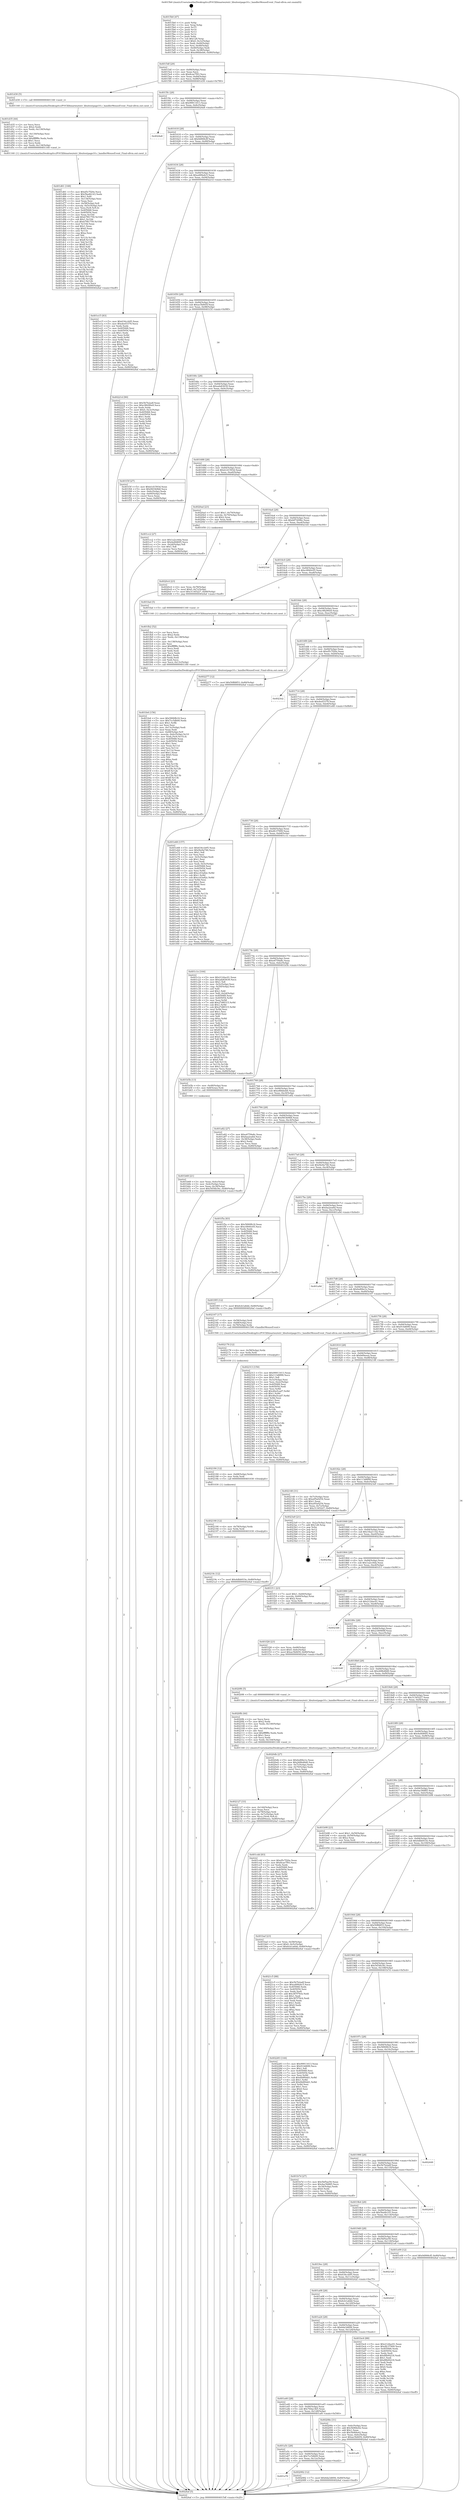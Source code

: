digraph "0x4015b0" {
  label = "0x4015b0 (/mnt/c/Users/mathe/Desktop/tcc/POCII/binaries/extr_libuitestpage10.c_handlerMouseEvent_Final-ollvm.out::main(0))"
  labelloc = "t"
  node[shape=record]

  Entry [label="",width=0.3,height=0.3,shape=circle,fillcolor=black,style=filled]
  "0x4015df" [label="{
     0x4015df [29]\l
     | [instrs]\l
     &nbsp;&nbsp;0x4015df \<+3\>: mov -0x80(%rbp),%eax\l
     &nbsp;&nbsp;0x4015e2 \<+2\>: mov %eax,%ecx\l
     &nbsp;&nbsp;0x4015e4 \<+6\>: sub $0x8cae7f93,%ecx\l
     &nbsp;&nbsp;0x4015ea \<+6\>: mov %eax,-0x84(%rbp)\l
     &nbsp;&nbsp;0x4015f0 \<+6\>: mov %ecx,-0x88(%rbp)\l
     &nbsp;&nbsp;0x4015f6 \<+6\>: je 0000000000401d30 \<main+0x780\>\l
  }"]
  "0x401d30" [label="{
     0x401d30 [5]\l
     | [instrs]\l
     &nbsp;&nbsp;0x401d30 \<+5\>: call 0000000000401160 \<next_i\>\l
     | [calls]\l
     &nbsp;&nbsp;0x401160 \{1\} (/mnt/c/Users/mathe/Desktop/tcc/POCII/binaries/extr_libuitestpage10.c_handlerMouseEvent_Final-ollvm.out::next_i)\l
  }"]
  "0x4015fc" [label="{
     0x4015fc [28]\l
     | [instrs]\l
     &nbsp;&nbsp;0x4015fc \<+5\>: jmp 0000000000401601 \<main+0x51\>\l
     &nbsp;&nbsp;0x401601 \<+6\>: mov -0x84(%rbp),%eax\l
     &nbsp;&nbsp;0x401607 \<+5\>: sub $0x99911613,%eax\l
     &nbsp;&nbsp;0x40160c \<+6\>: mov %eax,-0x8c(%rbp)\l
     &nbsp;&nbsp;0x401612 \<+6\>: je 00000000004024a8 \<main+0xef8\>\l
  }"]
  Exit [label="",width=0.3,height=0.3,shape=circle,fillcolor=black,style=filled,peripheries=2]
  "0x4024a8" [label="{
     0x4024a8\l
  }", style=dashed]
  "0x401618" [label="{
     0x401618 [28]\l
     | [instrs]\l
     &nbsp;&nbsp;0x401618 \<+5\>: jmp 000000000040161d \<main+0x6d\>\l
     &nbsp;&nbsp;0x40161d \<+6\>: mov -0x84(%rbp),%eax\l
     &nbsp;&nbsp;0x401623 \<+5\>: sub $0x9d906cff,%eax\l
     &nbsp;&nbsp;0x401628 \<+6\>: mov %eax,-0x90(%rbp)\l
     &nbsp;&nbsp;0x40162e \<+6\>: je 0000000000401e15 \<main+0x865\>\l
  }"]
  "0x40219c" [label="{
     0x40219c [12]\l
     | [instrs]\l
     &nbsp;&nbsp;0x40219c \<+7\>: movl $0x4dbb933e,-0x80(%rbp)\l
     &nbsp;&nbsp;0x4021a3 \<+5\>: jmp 00000000004024af \<main+0xeff\>\l
  }"]
  "0x401e15" [label="{
     0x401e15 [83]\l
     | [instrs]\l
     &nbsp;&nbsp;0x401e15 \<+5\>: mov $0x634ccb95,%eax\l
     &nbsp;&nbsp;0x401e1a \<+5\>: mov $0xdeef3379,%ecx\l
     &nbsp;&nbsp;0x401e1f \<+2\>: xor %edx,%edx\l
     &nbsp;&nbsp;0x401e21 \<+7\>: mov 0x405068,%esi\l
     &nbsp;&nbsp;0x401e28 \<+7\>: mov 0x405054,%edi\l
     &nbsp;&nbsp;0x401e2f \<+3\>: sub $0x1,%edx\l
     &nbsp;&nbsp;0x401e32 \<+3\>: mov %esi,%r8d\l
     &nbsp;&nbsp;0x401e35 \<+3\>: add %edx,%r8d\l
     &nbsp;&nbsp;0x401e38 \<+4\>: imul %r8d,%esi\l
     &nbsp;&nbsp;0x401e3c \<+3\>: and $0x1,%esi\l
     &nbsp;&nbsp;0x401e3f \<+3\>: cmp $0x0,%esi\l
     &nbsp;&nbsp;0x401e42 \<+4\>: sete %r9b\l
     &nbsp;&nbsp;0x401e46 \<+3\>: cmp $0xa,%edi\l
     &nbsp;&nbsp;0x401e49 \<+4\>: setl %r10b\l
     &nbsp;&nbsp;0x401e4d \<+3\>: mov %r9b,%r11b\l
     &nbsp;&nbsp;0x401e50 \<+3\>: and %r10b,%r11b\l
     &nbsp;&nbsp;0x401e53 \<+3\>: xor %r10b,%r9b\l
     &nbsp;&nbsp;0x401e56 \<+3\>: or %r9b,%r11b\l
     &nbsp;&nbsp;0x401e59 \<+4\>: test $0x1,%r11b\l
     &nbsp;&nbsp;0x401e5d \<+3\>: cmovne %ecx,%eax\l
     &nbsp;&nbsp;0x401e60 \<+3\>: mov %eax,-0x80(%rbp)\l
     &nbsp;&nbsp;0x401e63 \<+5\>: jmp 00000000004024af \<main+0xeff\>\l
  }"]
  "0x401634" [label="{
     0x401634 [28]\l
     | [instrs]\l
     &nbsp;&nbsp;0x401634 \<+5\>: jmp 0000000000401639 \<main+0x89\>\l
     &nbsp;&nbsp;0x401639 \<+6\>: mov -0x84(%rbp),%eax\l
     &nbsp;&nbsp;0x40163f \<+5\>: sub $0xa489a4c5,%eax\l
     &nbsp;&nbsp;0x401644 \<+6\>: mov %eax,-0x94(%rbp)\l
     &nbsp;&nbsp;0x40164a \<+6\>: je 000000000040221d \<main+0xc6d\>\l
  }"]
  "0x402190" [label="{
     0x402190 [12]\l
     | [instrs]\l
     &nbsp;&nbsp;0x402190 \<+4\>: mov -0x78(%rbp),%rdx\l
     &nbsp;&nbsp;0x402194 \<+3\>: mov %rdx,%rdi\l
     &nbsp;&nbsp;0x402197 \<+5\>: call 0000000000401030 \<free@plt\>\l
     | [calls]\l
     &nbsp;&nbsp;0x401030 \{1\} (unknown)\l
  }"]
  "0x40221d" [label="{
     0x40221d [90]\l
     | [instrs]\l
     &nbsp;&nbsp;0x40221d \<+5\>: mov $0x5b7b2adf,%eax\l
     &nbsp;&nbsp;0x402222 \<+5\>: mov $0xc98290e9,%ecx\l
     &nbsp;&nbsp;0x402227 \<+2\>: xor %edx,%edx\l
     &nbsp;&nbsp;0x402229 \<+7\>: movl $0x0,-0x3c(%rbp)\l
     &nbsp;&nbsp;0x402230 \<+7\>: mov 0x405068,%esi\l
     &nbsp;&nbsp;0x402237 \<+7\>: mov 0x405054,%edi\l
     &nbsp;&nbsp;0x40223e \<+3\>: sub $0x1,%edx\l
     &nbsp;&nbsp;0x402241 \<+3\>: mov %esi,%r8d\l
     &nbsp;&nbsp;0x402244 \<+3\>: add %edx,%r8d\l
     &nbsp;&nbsp;0x402247 \<+4\>: imul %r8d,%esi\l
     &nbsp;&nbsp;0x40224b \<+3\>: and $0x1,%esi\l
     &nbsp;&nbsp;0x40224e \<+3\>: cmp $0x0,%esi\l
     &nbsp;&nbsp;0x402251 \<+4\>: sete %r9b\l
     &nbsp;&nbsp;0x402255 \<+3\>: cmp $0xa,%edi\l
     &nbsp;&nbsp;0x402258 \<+4\>: setl %r10b\l
     &nbsp;&nbsp;0x40225c \<+3\>: mov %r9b,%r11b\l
     &nbsp;&nbsp;0x40225f \<+3\>: and %r10b,%r11b\l
     &nbsp;&nbsp;0x402262 \<+3\>: xor %r10b,%r9b\l
     &nbsp;&nbsp;0x402265 \<+3\>: or %r9b,%r11b\l
     &nbsp;&nbsp;0x402268 \<+4\>: test $0x1,%r11b\l
     &nbsp;&nbsp;0x40226c \<+3\>: cmovne %ecx,%eax\l
     &nbsp;&nbsp;0x40226f \<+3\>: mov %eax,-0x80(%rbp)\l
     &nbsp;&nbsp;0x402272 \<+5\>: jmp 00000000004024af \<main+0xeff\>\l
  }"]
  "0x401650" [label="{
     0x401650 [28]\l
     | [instrs]\l
     &nbsp;&nbsp;0x401650 \<+5\>: jmp 0000000000401655 \<main+0xa5\>\l
     &nbsp;&nbsp;0x401655 \<+6\>: mov -0x84(%rbp),%eax\l
     &nbsp;&nbsp;0x40165b \<+5\>: sub $0xac5b845f,%eax\l
     &nbsp;&nbsp;0x401660 \<+6\>: mov %eax,-0x98(%rbp)\l
     &nbsp;&nbsp;0x401666 \<+6\>: je 0000000000401f3f \<main+0x98f\>\l
  }"]
  "0x402184" [label="{
     0x402184 [12]\l
     | [instrs]\l
     &nbsp;&nbsp;0x402184 \<+4\>: mov -0x68(%rbp),%rdx\l
     &nbsp;&nbsp;0x402188 \<+3\>: mov %rdx,%rdi\l
     &nbsp;&nbsp;0x40218b \<+5\>: call 0000000000401030 \<free@plt\>\l
     | [calls]\l
     &nbsp;&nbsp;0x401030 \{1\} (unknown)\l
  }"]
  "0x401f3f" [label="{
     0x401f3f [27]\l
     | [instrs]\l
     &nbsp;&nbsp;0x401f3f \<+5\>: mov $0xb1d1593d,%eax\l
     &nbsp;&nbsp;0x401f44 \<+5\>: mov $0xf403b9b8,%ecx\l
     &nbsp;&nbsp;0x401f49 \<+3\>: mov -0x6c(%rbp),%edx\l
     &nbsp;&nbsp;0x401f4c \<+3\>: cmp -0x60(%rbp),%edx\l
     &nbsp;&nbsp;0x401f4f \<+3\>: cmovl %ecx,%eax\l
     &nbsp;&nbsp;0x401f52 \<+3\>: mov %eax,-0x80(%rbp)\l
     &nbsp;&nbsp;0x401f55 \<+5\>: jmp 00000000004024af \<main+0xeff\>\l
  }"]
  "0x40166c" [label="{
     0x40166c [28]\l
     | [instrs]\l
     &nbsp;&nbsp;0x40166c \<+5\>: jmp 0000000000401671 \<main+0xc1\>\l
     &nbsp;&nbsp;0x401671 \<+6\>: mov -0x84(%rbp),%eax\l
     &nbsp;&nbsp;0x401677 \<+5\>: sub $0xada83639,%eax\l
     &nbsp;&nbsp;0x40167c \<+6\>: mov %eax,-0x9c(%rbp)\l
     &nbsp;&nbsp;0x401682 \<+6\>: je 0000000000401cc2 \<main+0x712\>\l
  }"]
  "0x402178" [label="{
     0x402178 [12]\l
     | [instrs]\l
     &nbsp;&nbsp;0x402178 \<+4\>: mov -0x58(%rbp),%rdx\l
     &nbsp;&nbsp;0x40217c \<+3\>: mov %rdx,%rdi\l
     &nbsp;&nbsp;0x40217f \<+5\>: call 0000000000401030 \<free@plt\>\l
     | [calls]\l
     &nbsp;&nbsp;0x401030 \{1\} (unknown)\l
  }"]
  "0x401cc2" [label="{
     0x401cc2 [27]\l
     | [instrs]\l
     &nbsp;&nbsp;0x401cc2 \<+5\>: mov $0x1a2cc6da,%eax\l
     &nbsp;&nbsp;0x401cc7 \<+5\>: mov $0x4a4fd695,%ecx\l
     &nbsp;&nbsp;0x401ccc \<+3\>: mov -0x2d(%rbp),%dl\l
     &nbsp;&nbsp;0x401ccf \<+3\>: test $0x1,%dl\l
     &nbsp;&nbsp;0x401cd2 \<+3\>: cmovne %ecx,%eax\l
     &nbsp;&nbsp;0x401cd5 \<+3\>: mov %eax,-0x80(%rbp)\l
     &nbsp;&nbsp;0x401cd8 \<+5\>: jmp 00000000004024af \<main+0xeff\>\l
  }"]
  "0x401688" [label="{
     0x401688 [28]\l
     | [instrs]\l
     &nbsp;&nbsp;0x401688 \<+5\>: jmp 000000000040168d \<main+0xdd\>\l
     &nbsp;&nbsp;0x40168d \<+6\>: mov -0x84(%rbp),%eax\l
     &nbsp;&nbsp;0x401693 \<+5\>: sub $0xb1d1593d,%eax\l
     &nbsp;&nbsp;0x401698 \<+6\>: mov %eax,-0xa0(%rbp)\l
     &nbsp;&nbsp;0x40169e \<+6\>: je 00000000004020ad \<main+0xafd\>\l
  }"]
  "0x402127" [label="{
     0x402127 [33]\l
     | [instrs]\l
     &nbsp;&nbsp;0x402127 \<+6\>: mov -0x144(%rbp),%ecx\l
     &nbsp;&nbsp;0x40212d \<+3\>: imul %eax,%ecx\l
     &nbsp;&nbsp;0x402130 \<+4\>: mov -0x78(%rbp),%rdi\l
     &nbsp;&nbsp;0x402134 \<+4\>: movslq -0x7c(%rbp),%r8\l
     &nbsp;&nbsp;0x402138 \<+4\>: mov %ecx,(%rdi,%r8,4)\l
     &nbsp;&nbsp;0x40213c \<+7\>: movl $0xb69eeea,-0x80(%rbp)\l
     &nbsp;&nbsp;0x402143 \<+5\>: jmp 00000000004024af \<main+0xeff\>\l
  }"]
  "0x4020ad" [label="{
     0x4020ad [23]\l
     | [instrs]\l
     &nbsp;&nbsp;0x4020ad \<+7\>: movl $0x1,-0x70(%rbp)\l
     &nbsp;&nbsp;0x4020b4 \<+4\>: movslq -0x70(%rbp),%rax\l
     &nbsp;&nbsp;0x4020b8 \<+4\>: shl $0x2,%rax\l
     &nbsp;&nbsp;0x4020bc \<+3\>: mov %rax,%rdi\l
     &nbsp;&nbsp;0x4020bf \<+5\>: call 0000000000401050 \<malloc@plt\>\l
     | [calls]\l
     &nbsp;&nbsp;0x401050 \{1\} (unknown)\l
  }"]
  "0x4016a4" [label="{
     0x4016a4 [28]\l
     | [instrs]\l
     &nbsp;&nbsp;0x4016a4 \<+5\>: jmp 00000000004016a9 \<main+0xf9\>\l
     &nbsp;&nbsp;0x4016a9 \<+6\>: mov -0x84(%rbp),%eax\l
     &nbsp;&nbsp;0x4016af \<+5\>: sub $0xb87209bc,%eax\l
     &nbsp;&nbsp;0x4016b4 \<+6\>: mov %eax,-0xa4(%rbp)\l
     &nbsp;&nbsp;0x4016ba \<+6\>: je 00000000004021b4 \<main+0xc04\>\l
  }"]
  "0x4020fb" [label="{
     0x4020fb [44]\l
     | [instrs]\l
     &nbsp;&nbsp;0x4020fb \<+2\>: xor %ecx,%ecx\l
     &nbsp;&nbsp;0x4020fd \<+5\>: mov $0x2,%edx\l
     &nbsp;&nbsp;0x402102 \<+6\>: mov %edx,-0x140(%rbp)\l
     &nbsp;&nbsp;0x402108 \<+1\>: cltd\l
     &nbsp;&nbsp;0x402109 \<+6\>: mov -0x140(%rbp),%esi\l
     &nbsp;&nbsp;0x40210f \<+2\>: idiv %esi\l
     &nbsp;&nbsp;0x402111 \<+6\>: imul $0xfffffffe,%edx,%edx\l
     &nbsp;&nbsp;0x402117 \<+3\>: sub $0x1,%ecx\l
     &nbsp;&nbsp;0x40211a \<+2\>: sub %ecx,%edx\l
     &nbsp;&nbsp;0x40211c \<+6\>: mov %edx,-0x144(%rbp)\l
     &nbsp;&nbsp;0x402122 \<+5\>: call 0000000000401160 \<next_i\>\l
     | [calls]\l
     &nbsp;&nbsp;0x401160 \{1\} (/mnt/c/Users/mathe/Desktop/tcc/POCII/binaries/extr_libuitestpage10.c_handlerMouseEvent_Final-ollvm.out::next_i)\l
  }"]
  "0x4021b4" [label="{
     0x4021b4\l
  }", style=dashed]
  "0x4016c0" [label="{
     0x4016c0 [28]\l
     | [instrs]\l
     &nbsp;&nbsp;0x4016c0 \<+5\>: jmp 00000000004016c5 \<main+0x115\>\l
     &nbsp;&nbsp;0x4016c5 \<+6\>: mov -0x84(%rbp),%eax\l
     &nbsp;&nbsp;0x4016cb \<+5\>: sub $0xc0840c05,%eax\l
     &nbsp;&nbsp;0x4016d0 \<+6\>: mov %eax,-0xa8(%rbp)\l
     &nbsp;&nbsp;0x4016d6 \<+6\>: je 0000000000401fad \<main+0x9fd\>\l
  }"]
  "0x4020c4" [label="{
     0x4020c4 [23]\l
     | [instrs]\l
     &nbsp;&nbsp;0x4020c4 \<+4\>: mov %rax,-0x78(%rbp)\l
     &nbsp;&nbsp;0x4020c8 \<+7\>: movl $0x0,-0x7c(%rbp)\l
     &nbsp;&nbsp;0x4020cf \<+7\>: movl $0x31345227,-0x80(%rbp)\l
     &nbsp;&nbsp;0x4020d6 \<+5\>: jmp 00000000004024af \<main+0xeff\>\l
  }"]
  "0x401fad" [label="{
     0x401fad [5]\l
     | [instrs]\l
     &nbsp;&nbsp;0x401fad \<+5\>: call 0000000000401160 \<next_i\>\l
     | [calls]\l
     &nbsp;&nbsp;0x401160 \{1\} (/mnt/c/Users/mathe/Desktop/tcc/POCII/binaries/extr_libuitestpage10.c_handlerMouseEvent_Final-ollvm.out::next_i)\l
  }"]
  "0x4016dc" [label="{
     0x4016dc [28]\l
     | [instrs]\l
     &nbsp;&nbsp;0x4016dc \<+5\>: jmp 00000000004016e1 \<main+0x131\>\l
     &nbsp;&nbsp;0x4016e1 \<+6\>: mov -0x84(%rbp),%eax\l
     &nbsp;&nbsp;0x4016e7 \<+5\>: sub $0xc98290e9,%eax\l
     &nbsp;&nbsp;0x4016ec \<+6\>: mov %eax,-0xac(%rbp)\l
     &nbsp;&nbsp;0x4016f2 \<+6\>: je 0000000000402277 \<main+0xcc7\>\l
  }"]
  "0x401a78" [label="{
     0x401a78\l
  }", style=dashed]
  "0x402277" [label="{
     0x402277 [12]\l
     | [instrs]\l
     &nbsp;&nbsp;0x402277 \<+7\>: movl $0x50ffd853,-0x80(%rbp)\l
     &nbsp;&nbsp;0x40227e \<+5\>: jmp 00000000004024af \<main+0xeff\>\l
  }"]
  "0x4016f8" [label="{
     0x4016f8 [28]\l
     | [instrs]\l
     &nbsp;&nbsp;0x4016f8 \<+5\>: jmp 00000000004016fd \<main+0x14d\>\l
     &nbsp;&nbsp;0x4016fd \<+6\>: mov -0x84(%rbp),%eax\l
     &nbsp;&nbsp;0x401703 \<+5\>: sub $0xd5c7f20e,%eax\l
     &nbsp;&nbsp;0x401708 \<+6\>: mov %eax,-0xb0(%rbp)\l
     &nbsp;&nbsp;0x40170e \<+6\>: je 00000000004023e2 \<main+0xe32\>\l
  }"]
  "0x402082" [label="{
     0x402082 [12]\l
     | [instrs]\l
     &nbsp;&nbsp;0x402082 \<+7\>: movl $0x6da3d694,-0x80(%rbp)\l
     &nbsp;&nbsp;0x402089 \<+5\>: jmp 00000000004024af \<main+0xeff\>\l
  }"]
  "0x4023e2" [label="{
     0x4023e2\l
  }", style=dashed]
  "0x401714" [label="{
     0x401714 [28]\l
     | [instrs]\l
     &nbsp;&nbsp;0x401714 \<+5\>: jmp 0000000000401719 \<main+0x169\>\l
     &nbsp;&nbsp;0x401719 \<+6\>: mov -0x84(%rbp),%eax\l
     &nbsp;&nbsp;0x40171f \<+5\>: sub $0xdeef3379,%eax\l
     &nbsp;&nbsp;0x401724 \<+6\>: mov %eax,-0xb4(%rbp)\l
     &nbsp;&nbsp;0x40172a \<+6\>: je 0000000000401e68 \<main+0x8b8\>\l
  }"]
  "0x401a5c" [label="{
     0x401a5c [28]\l
     | [instrs]\l
     &nbsp;&nbsp;0x401a5c \<+5\>: jmp 0000000000401a61 \<main+0x4b1\>\l
     &nbsp;&nbsp;0x401a61 \<+6\>: mov -0x84(%rbp),%eax\l
     &nbsp;&nbsp;0x401a67 \<+5\>: sub $0x7cc5db00,%eax\l
     &nbsp;&nbsp;0x401a6c \<+6\>: mov %eax,-0x12c(%rbp)\l
     &nbsp;&nbsp;0x401a72 \<+6\>: je 0000000000402082 \<main+0xad2\>\l
  }"]
  "0x401e68" [label="{
     0x401e68 [157]\l
     | [instrs]\l
     &nbsp;&nbsp;0x401e68 \<+5\>: mov $0x634ccb95,%eax\l
     &nbsp;&nbsp;0x401e6d \<+5\>: mov $0xf4e9a746,%ecx\l
     &nbsp;&nbsp;0x401e72 \<+2\>: mov $0x1,%dl\l
     &nbsp;&nbsp;0x401e74 \<+2\>: xor %esi,%esi\l
     &nbsp;&nbsp;0x401e76 \<+3\>: mov -0x5c(%rbp),%edi\l
     &nbsp;&nbsp;0x401e79 \<+3\>: sub $0x1,%esi\l
     &nbsp;&nbsp;0x401e7c \<+2\>: sub %esi,%edi\l
     &nbsp;&nbsp;0x401e7e \<+3\>: mov %edi,-0x5c(%rbp)\l
     &nbsp;&nbsp;0x401e81 \<+7\>: mov 0x405068,%esi\l
     &nbsp;&nbsp;0x401e88 \<+7\>: mov 0x405054,%edi\l
     &nbsp;&nbsp;0x401e8f \<+3\>: mov %esi,%r8d\l
     &nbsp;&nbsp;0x401e92 \<+7\>: add $0xcc03a82c,%r8d\l
     &nbsp;&nbsp;0x401e99 \<+4\>: sub $0x1,%r8d\l
     &nbsp;&nbsp;0x401e9d \<+7\>: sub $0xcc03a82c,%r8d\l
     &nbsp;&nbsp;0x401ea4 \<+4\>: imul %r8d,%esi\l
     &nbsp;&nbsp;0x401ea8 \<+3\>: and $0x1,%esi\l
     &nbsp;&nbsp;0x401eab \<+3\>: cmp $0x0,%esi\l
     &nbsp;&nbsp;0x401eae \<+4\>: sete %r9b\l
     &nbsp;&nbsp;0x401eb2 \<+3\>: cmp $0xa,%edi\l
     &nbsp;&nbsp;0x401eb5 \<+4\>: setl %r10b\l
     &nbsp;&nbsp;0x401eb9 \<+3\>: mov %r9b,%r11b\l
     &nbsp;&nbsp;0x401ebc \<+4\>: xor $0xff,%r11b\l
     &nbsp;&nbsp;0x401ec0 \<+3\>: mov %r10b,%bl\l
     &nbsp;&nbsp;0x401ec3 \<+3\>: xor $0xff,%bl\l
     &nbsp;&nbsp;0x401ec6 \<+3\>: xor $0x0,%dl\l
     &nbsp;&nbsp;0x401ec9 \<+3\>: mov %r11b,%r14b\l
     &nbsp;&nbsp;0x401ecc \<+4\>: and $0x0,%r14b\l
     &nbsp;&nbsp;0x401ed0 \<+3\>: and %dl,%r9b\l
     &nbsp;&nbsp;0x401ed3 \<+3\>: mov %bl,%r15b\l
     &nbsp;&nbsp;0x401ed6 \<+4\>: and $0x0,%r15b\l
     &nbsp;&nbsp;0x401eda \<+3\>: and %dl,%r10b\l
     &nbsp;&nbsp;0x401edd \<+3\>: or %r9b,%r14b\l
     &nbsp;&nbsp;0x401ee0 \<+3\>: or %r10b,%r15b\l
     &nbsp;&nbsp;0x401ee3 \<+3\>: xor %r15b,%r14b\l
     &nbsp;&nbsp;0x401ee6 \<+3\>: or %bl,%r11b\l
     &nbsp;&nbsp;0x401ee9 \<+4\>: xor $0xff,%r11b\l
     &nbsp;&nbsp;0x401eed \<+3\>: or $0x0,%dl\l
     &nbsp;&nbsp;0x401ef0 \<+3\>: and %dl,%r11b\l
     &nbsp;&nbsp;0x401ef3 \<+3\>: or %r11b,%r14b\l
     &nbsp;&nbsp;0x401ef6 \<+4\>: test $0x1,%r14b\l
     &nbsp;&nbsp;0x401efa \<+3\>: cmovne %ecx,%eax\l
     &nbsp;&nbsp;0x401efd \<+3\>: mov %eax,-0x80(%rbp)\l
     &nbsp;&nbsp;0x401f00 \<+5\>: jmp 00000000004024af \<main+0xeff\>\l
  }"]
  "0x401730" [label="{
     0x401730 [28]\l
     | [instrs]\l
     &nbsp;&nbsp;0x401730 \<+5\>: jmp 0000000000401735 \<main+0x185\>\l
     &nbsp;&nbsp;0x401735 \<+6\>: mov -0x84(%rbp),%eax\l
     &nbsp;&nbsp;0x40173b \<+5\>: sub $0xdfc37909,%eax\l
     &nbsp;&nbsp;0x401740 \<+6\>: mov %eax,-0xb8(%rbp)\l
     &nbsp;&nbsp;0x401746 \<+6\>: je 0000000000401c1e \<main+0x66e\>\l
  }"]
  "0x401af0" [label="{
     0x401af0\l
  }", style=dashed]
  "0x401c1e" [label="{
     0x401c1e [164]\l
     | [instrs]\l
     &nbsp;&nbsp;0x401c1e \<+5\>: mov $0x2124ac01,%eax\l
     &nbsp;&nbsp;0x401c23 \<+5\>: mov $0xada83639,%ecx\l
     &nbsp;&nbsp;0x401c28 \<+2\>: mov $0x1,%dl\l
     &nbsp;&nbsp;0x401c2a \<+3\>: mov -0x5c(%rbp),%esi\l
     &nbsp;&nbsp;0x401c2d \<+3\>: cmp -0x50(%rbp),%esi\l
     &nbsp;&nbsp;0x401c30 \<+4\>: setl %dil\l
     &nbsp;&nbsp;0x401c34 \<+4\>: and $0x1,%dil\l
     &nbsp;&nbsp;0x401c38 \<+4\>: mov %dil,-0x2d(%rbp)\l
     &nbsp;&nbsp;0x401c3c \<+7\>: mov 0x405068,%esi\l
     &nbsp;&nbsp;0x401c43 \<+8\>: mov 0x405054,%r8d\l
     &nbsp;&nbsp;0x401c4b \<+3\>: mov %esi,%r9d\l
     &nbsp;&nbsp;0x401c4e \<+7\>: add $0x27d8f315,%r9d\l
     &nbsp;&nbsp;0x401c55 \<+4\>: sub $0x1,%r9d\l
     &nbsp;&nbsp;0x401c59 \<+7\>: sub $0x27d8f315,%r9d\l
     &nbsp;&nbsp;0x401c60 \<+4\>: imul %r9d,%esi\l
     &nbsp;&nbsp;0x401c64 \<+3\>: and $0x1,%esi\l
     &nbsp;&nbsp;0x401c67 \<+3\>: cmp $0x0,%esi\l
     &nbsp;&nbsp;0x401c6a \<+4\>: sete %dil\l
     &nbsp;&nbsp;0x401c6e \<+4\>: cmp $0xa,%r8d\l
     &nbsp;&nbsp;0x401c72 \<+4\>: setl %r10b\l
     &nbsp;&nbsp;0x401c76 \<+3\>: mov %dil,%r11b\l
     &nbsp;&nbsp;0x401c79 \<+4\>: xor $0xff,%r11b\l
     &nbsp;&nbsp;0x401c7d \<+3\>: mov %r10b,%bl\l
     &nbsp;&nbsp;0x401c80 \<+3\>: xor $0xff,%bl\l
     &nbsp;&nbsp;0x401c83 \<+3\>: xor $0x0,%dl\l
     &nbsp;&nbsp;0x401c86 \<+3\>: mov %r11b,%r14b\l
     &nbsp;&nbsp;0x401c89 \<+4\>: and $0x0,%r14b\l
     &nbsp;&nbsp;0x401c8d \<+3\>: and %dl,%dil\l
     &nbsp;&nbsp;0x401c90 \<+3\>: mov %bl,%r15b\l
     &nbsp;&nbsp;0x401c93 \<+4\>: and $0x0,%r15b\l
     &nbsp;&nbsp;0x401c97 \<+3\>: and %dl,%r10b\l
     &nbsp;&nbsp;0x401c9a \<+3\>: or %dil,%r14b\l
     &nbsp;&nbsp;0x401c9d \<+3\>: or %r10b,%r15b\l
     &nbsp;&nbsp;0x401ca0 \<+3\>: xor %r15b,%r14b\l
     &nbsp;&nbsp;0x401ca3 \<+3\>: or %bl,%r11b\l
     &nbsp;&nbsp;0x401ca6 \<+4\>: xor $0xff,%r11b\l
     &nbsp;&nbsp;0x401caa \<+3\>: or $0x0,%dl\l
     &nbsp;&nbsp;0x401cad \<+3\>: and %dl,%r11b\l
     &nbsp;&nbsp;0x401cb0 \<+3\>: or %r11b,%r14b\l
     &nbsp;&nbsp;0x401cb3 \<+4\>: test $0x1,%r14b\l
     &nbsp;&nbsp;0x401cb7 \<+3\>: cmovne %ecx,%eax\l
     &nbsp;&nbsp;0x401cba \<+3\>: mov %eax,-0x80(%rbp)\l
     &nbsp;&nbsp;0x401cbd \<+5\>: jmp 00000000004024af \<main+0xeff\>\l
  }"]
  "0x40174c" [label="{
     0x40174c [28]\l
     | [instrs]\l
     &nbsp;&nbsp;0x40174c \<+5\>: jmp 0000000000401751 \<main+0x1a1\>\l
     &nbsp;&nbsp;0x401751 \<+6\>: mov -0x84(%rbp),%eax\l
     &nbsp;&nbsp;0x401757 \<+5\>: sub $0xe6759a8c,%eax\l
     &nbsp;&nbsp;0x40175c \<+6\>: mov %eax,-0xbc(%rbp)\l
     &nbsp;&nbsp;0x401762 \<+6\>: je 0000000000401b5b \<main+0x5ab\>\l
  }"]
  "0x401a40" [label="{
     0x401a40 [28]\l
     | [instrs]\l
     &nbsp;&nbsp;0x401a40 \<+5\>: jmp 0000000000401a45 \<main+0x495\>\l
     &nbsp;&nbsp;0x401a45 \<+6\>: mov -0x84(%rbp),%eax\l
     &nbsp;&nbsp;0x401a4b \<+5\>: sub $0x764ac3b5,%eax\l
     &nbsp;&nbsp;0x401a50 \<+6\>: mov %eax,-0x128(%rbp)\l
     &nbsp;&nbsp;0x401a56 \<+6\>: je 0000000000401af0 \<main+0x540\>\l
  }"]
  "0x401b5b" [label="{
     0x401b5b [13]\l
     | [instrs]\l
     &nbsp;&nbsp;0x401b5b \<+4\>: mov -0x48(%rbp),%rax\l
     &nbsp;&nbsp;0x401b5f \<+4\>: mov 0x8(%rax),%rdi\l
     &nbsp;&nbsp;0x401b63 \<+5\>: call 0000000000401060 \<atoi@plt\>\l
     | [calls]\l
     &nbsp;&nbsp;0x401060 \{1\} (unknown)\l
  }"]
  "0x401768" [label="{
     0x401768 [28]\l
     | [instrs]\l
     &nbsp;&nbsp;0x401768 \<+5\>: jmp 000000000040176d \<main+0x1bd\>\l
     &nbsp;&nbsp;0x40176d \<+6\>: mov -0x84(%rbp),%eax\l
     &nbsp;&nbsp;0x401773 \<+5\>: sub $0xe86bbeb6,%eax\l
     &nbsp;&nbsp;0x401778 \<+6\>: mov %eax,-0xc0(%rbp)\l
     &nbsp;&nbsp;0x40177e \<+6\>: je 0000000000401a82 \<main+0x4d2\>\l
  }"]
  "0x40208e" [label="{
     0x40208e [31]\l
     | [instrs]\l
     &nbsp;&nbsp;0x40208e \<+3\>: mov -0x6c(%rbp),%eax\l
     &nbsp;&nbsp;0x402091 \<+5\>: add $0x5b9fde42,%eax\l
     &nbsp;&nbsp;0x402096 \<+3\>: add $0x1,%eax\l
     &nbsp;&nbsp;0x402099 \<+5\>: sub $0x5b9fde42,%eax\l
     &nbsp;&nbsp;0x40209e \<+3\>: mov %eax,-0x6c(%rbp)\l
     &nbsp;&nbsp;0x4020a1 \<+7\>: movl $0xac5b845f,-0x80(%rbp)\l
     &nbsp;&nbsp;0x4020a8 \<+5\>: jmp 00000000004024af \<main+0xeff\>\l
  }"]
  "0x401a82" [label="{
     0x401a82 [27]\l
     | [instrs]\l
     &nbsp;&nbsp;0x401a82 \<+5\>: mov $0xe6759a8c,%eax\l
     &nbsp;&nbsp;0x401a87 \<+5\>: mov $0xfaa2ea6d,%ecx\l
     &nbsp;&nbsp;0x401a8c \<+3\>: mov -0x38(%rbp),%edx\l
     &nbsp;&nbsp;0x401a8f \<+3\>: cmp $0x2,%edx\l
     &nbsp;&nbsp;0x401a92 \<+3\>: cmovne %ecx,%eax\l
     &nbsp;&nbsp;0x401a95 \<+3\>: mov %eax,-0x80(%rbp)\l
     &nbsp;&nbsp;0x401a98 \<+5\>: jmp 00000000004024af \<main+0xeff\>\l
  }"]
  "0x401784" [label="{
     0x401784 [28]\l
     | [instrs]\l
     &nbsp;&nbsp;0x401784 \<+5\>: jmp 0000000000401789 \<main+0x1d9\>\l
     &nbsp;&nbsp;0x401789 \<+6\>: mov -0x84(%rbp),%eax\l
     &nbsp;&nbsp;0x40178f \<+5\>: sub $0xf403b9b8,%eax\l
     &nbsp;&nbsp;0x401794 \<+6\>: mov %eax,-0xc4(%rbp)\l
     &nbsp;&nbsp;0x40179a \<+6\>: je 0000000000401f5a \<main+0x9aa\>\l
  }"]
  "0x4024af" [label="{
     0x4024af [5]\l
     | [instrs]\l
     &nbsp;&nbsp;0x4024af \<+5\>: jmp 00000000004015df \<main+0x2f\>\l
  }"]
  "0x4015b0" [label="{
     0x4015b0 [47]\l
     | [instrs]\l
     &nbsp;&nbsp;0x4015b0 \<+1\>: push %rbp\l
     &nbsp;&nbsp;0x4015b1 \<+3\>: mov %rsp,%rbp\l
     &nbsp;&nbsp;0x4015b4 \<+2\>: push %r15\l
     &nbsp;&nbsp;0x4015b6 \<+2\>: push %r14\l
     &nbsp;&nbsp;0x4015b8 \<+2\>: push %r13\l
     &nbsp;&nbsp;0x4015ba \<+2\>: push %r12\l
     &nbsp;&nbsp;0x4015bc \<+1\>: push %rbx\l
     &nbsp;&nbsp;0x4015bd \<+7\>: sub $0x128,%rsp\l
     &nbsp;&nbsp;0x4015c4 \<+7\>: movl $0x0,-0x3c(%rbp)\l
     &nbsp;&nbsp;0x4015cb \<+3\>: mov %edi,-0x40(%rbp)\l
     &nbsp;&nbsp;0x4015ce \<+4\>: mov %rsi,-0x48(%rbp)\l
     &nbsp;&nbsp;0x4015d2 \<+3\>: mov -0x40(%rbp),%edi\l
     &nbsp;&nbsp;0x4015d5 \<+3\>: mov %edi,-0x38(%rbp)\l
     &nbsp;&nbsp;0x4015d8 \<+7\>: movl $0xe86bbeb6,-0x80(%rbp)\l
  }"]
  "0x401b68" [label="{
     0x401b68 [21]\l
     | [instrs]\l
     &nbsp;&nbsp;0x401b68 \<+3\>: mov %eax,-0x4c(%rbp)\l
     &nbsp;&nbsp;0x401b6b \<+3\>: mov -0x4c(%rbp),%eax\l
     &nbsp;&nbsp;0x401b6e \<+3\>: mov %eax,-0x34(%rbp)\l
     &nbsp;&nbsp;0x401b71 \<+7\>: movl $0x5454b34c,-0x80(%rbp)\l
     &nbsp;&nbsp;0x401b78 \<+5\>: jmp 00000000004024af \<main+0xeff\>\l
  }"]
  "0x401fe6" [label="{
     0x401fe6 [156]\l
     | [instrs]\l
     &nbsp;&nbsp;0x401fe6 \<+5\>: mov $0x5890fb18,%ecx\l
     &nbsp;&nbsp;0x401feb \<+5\>: mov $0x7cc5db00,%edx\l
     &nbsp;&nbsp;0x401ff0 \<+3\>: mov $0x1,%r8b\l
     &nbsp;&nbsp;0x401ff3 \<+2\>: xor %esi,%esi\l
     &nbsp;&nbsp;0x401ff5 \<+6\>: mov -0x13c(%rbp),%edi\l
     &nbsp;&nbsp;0x401ffb \<+3\>: imul %eax,%edi\l
     &nbsp;&nbsp;0x401ffe \<+4\>: mov -0x68(%rbp),%r9\l
     &nbsp;&nbsp;0x402002 \<+4\>: movslq -0x6c(%rbp),%r10\l
     &nbsp;&nbsp;0x402006 \<+4\>: mov %edi,(%r9,%r10,4)\l
     &nbsp;&nbsp;0x40200a \<+7\>: mov 0x405068,%eax\l
     &nbsp;&nbsp;0x402011 \<+7\>: mov 0x405054,%edi\l
     &nbsp;&nbsp;0x402018 \<+3\>: sub $0x1,%esi\l
     &nbsp;&nbsp;0x40201b \<+3\>: mov %eax,%r11d\l
     &nbsp;&nbsp;0x40201e \<+3\>: add %esi,%r11d\l
     &nbsp;&nbsp;0x402021 \<+4\>: imul %r11d,%eax\l
     &nbsp;&nbsp;0x402025 \<+3\>: and $0x1,%eax\l
     &nbsp;&nbsp;0x402028 \<+3\>: cmp $0x0,%eax\l
     &nbsp;&nbsp;0x40202b \<+3\>: sete %bl\l
     &nbsp;&nbsp;0x40202e \<+3\>: cmp $0xa,%edi\l
     &nbsp;&nbsp;0x402031 \<+4\>: setl %r14b\l
     &nbsp;&nbsp;0x402035 \<+3\>: mov %bl,%r15b\l
     &nbsp;&nbsp;0x402038 \<+4\>: xor $0xff,%r15b\l
     &nbsp;&nbsp;0x40203c \<+3\>: mov %r14b,%r12b\l
     &nbsp;&nbsp;0x40203f \<+4\>: xor $0xff,%r12b\l
     &nbsp;&nbsp;0x402043 \<+4\>: xor $0x1,%r8b\l
     &nbsp;&nbsp;0x402047 \<+3\>: mov %r15b,%r13b\l
     &nbsp;&nbsp;0x40204a \<+4\>: and $0xff,%r13b\l
     &nbsp;&nbsp;0x40204e \<+3\>: and %r8b,%bl\l
     &nbsp;&nbsp;0x402051 \<+3\>: mov %r12b,%al\l
     &nbsp;&nbsp;0x402054 \<+2\>: and $0xff,%al\l
     &nbsp;&nbsp;0x402056 \<+3\>: and %r8b,%r14b\l
     &nbsp;&nbsp;0x402059 \<+3\>: or %bl,%r13b\l
     &nbsp;&nbsp;0x40205c \<+3\>: or %r14b,%al\l
     &nbsp;&nbsp;0x40205f \<+3\>: xor %al,%r13b\l
     &nbsp;&nbsp;0x402062 \<+3\>: or %r12b,%r15b\l
     &nbsp;&nbsp;0x402065 \<+4\>: xor $0xff,%r15b\l
     &nbsp;&nbsp;0x402069 \<+4\>: or $0x1,%r8b\l
     &nbsp;&nbsp;0x40206d \<+3\>: and %r8b,%r15b\l
     &nbsp;&nbsp;0x402070 \<+3\>: or %r15b,%r13b\l
     &nbsp;&nbsp;0x402073 \<+4\>: test $0x1,%r13b\l
     &nbsp;&nbsp;0x402077 \<+3\>: cmovne %edx,%ecx\l
     &nbsp;&nbsp;0x40207a \<+3\>: mov %ecx,-0x80(%rbp)\l
     &nbsp;&nbsp;0x40207d \<+5\>: jmp 00000000004024af \<main+0xeff\>\l
  }"]
  "0x401f5a" [label="{
     0x401f5a [83]\l
     | [instrs]\l
     &nbsp;&nbsp;0x401f5a \<+5\>: mov $0x5890fb18,%eax\l
     &nbsp;&nbsp;0x401f5f \<+5\>: mov $0xc0840c05,%ecx\l
     &nbsp;&nbsp;0x401f64 \<+2\>: xor %edx,%edx\l
     &nbsp;&nbsp;0x401f66 \<+7\>: mov 0x405068,%esi\l
     &nbsp;&nbsp;0x401f6d \<+7\>: mov 0x405054,%edi\l
     &nbsp;&nbsp;0x401f74 \<+3\>: sub $0x1,%edx\l
     &nbsp;&nbsp;0x401f77 \<+3\>: mov %esi,%r8d\l
     &nbsp;&nbsp;0x401f7a \<+3\>: add %edx,%r8d\l
     &nbsp;&nbsp;0x401f7d \<+4\>: imul %r8d,%esi\l
     &nbsp;&nbsp;0x401f81 \<+3\>: and $0x1,%esi\l
     &nbsp;&nbsp;0x401f84 \<+3\>: cmp $0x0,%esi\l
     &nbsp;&nbsp;0x401f87 \<+4\>: sete %r9b\l
     &nbsp;&nbsp;0x401f8b \<+3\>: cmp $0xa,%edi\l
     &nbsp;&nbsp;0x401f8e \<+4\>: setl %r10b\l
     &nbsp;&nbsp;0x401f92 \<+3\>: mov %r9b,%r11b\l
     &nbsp;&nbsp;0x401f95 \<+3\>: and %r10b,%r11b\l
     &nbsp;&nbsp;0x401f98 \<+3\>: xor %r10b,%r9b\l
     &nbsp;&nbsp;0x401f9b \<+3\>: or %r9b,%r11b\l
     &nbsp;&nbsp;0x401f9e \<+4\>: test $0x1,%r11b\l
     &nbsp;&nbsp;0x401fa2 \<+3\>: cmovne %ecx,%eax\l
     &nbsp;&nbsp;0x401fa5 \<+3\>: mov %eax,-0x80(%rbp)\l
     &nbsp;&nbsp;0x401fa8 \<+5\>: jmp 00000000004024af \<main+0xeff\>\l
  }"]
  "0x4017a0" [label="{
     0x4017a0 [28]\l
     | [instrs]\l
     &nbsp;&nbsp;0x4017a0 \<+5\>: jmp 00000000004017a5 \<main+0x1f5\>\l
     &nbsp;&nbsp;0x4017a5 \<+6\>: mov -0x84(%rbp),%eax\l
     &nbsp;&nbsp;0x4017ab \<+5\>: sub $0xf4e9a746,%eax\l
     &nbsp;&nbsp;0x4017b0 \<+6\>: mov %eax,-0xc8(%rbp)\l
     &nbsp;&nbsp;0x4017b6 \<+6\>: je 0000000000401f05 \<main+0x955\>\l
  }"]
  "0x401fb2" [label="{
     0x401fb2 [52]\l
     | [instrs]\l
     &nbsp;&nbsp;0x401fb2 \<+2\>: xor %ecx,%ecx\l
     &nbsp;&nbsp;0x401fb4 \<+5\>: mov $0x2,%edx\l
     &nbsp;&nbsp;0x401fb9 \<+6\>: mov %edx,-0x138(%rbp)\l
     &nbsp;&nbsp;0x401fbf \<+1\>: cltd\l
     &nbsp;&nbsp;0x401fc0 \<+6\>: mov -0x138(%rbp),%esi\l
     &nbsp;&nbsp;0x401fc6 \<+2\>: idiv %esi\l
     &nbsp;&nbsp;0x401fc8 \<+6\>: imul $0xfffffffe,%edx,%edx\l
     &nbsp;&nbsp;0x401fce \<+2\>: mov %ecx,%edi\l
     &nbsp;&nbsp;0x401fd0 \<+2\>: sub %edx,%edi\l
     &nbsp;&nbsp;0x401fd2 \<+2\>: mov %ecx,%edx\l
     &nbsp;&nbsp;0x401fd4 \<+3\>: sub $0x1,%edx\l
     &nbsp;&nbsp;0x401fd7 \<+2\>: add %edx,%edi\l
     &nbsp;&nbsp;0x401fd9 \<+2\>: sub %edi,%ecx\l
     &nbsp;&nbsp;0x401fdb \<+6\>: mov %ecx,-0x13c(%rbp)\l
     &nbsp;&nbsp;0x401fe1 \<+5\>: call 0000000000401160 \<next_i\>\l
     | [calls]\l
     &nbsp;&nbsp;0x401160 \{1\} (/mnt/c/Users/mathe/Desktop/tcc/POCII/binaries/extr_libuitestpage10.c_handlerMouseEvent_Final-ollvm.out::next_i)\l
  }"]
  "0x401f05" [label="{
     0x401f05 [12]\l
     | [instrs]\l
     &nbsp;&nbsp;0x401f05 \<+7\>: movl $0x6cb1a6dd,-0x80(%rbp)\l
     &nbsp;&nbsp;0x401f0c \<+5\>: jmp 00000000004024af \<main+0xeff\>\l
  }"]
  "0x4017bc" [label="{
     0x4017bc [28]\l
     | [instrs]\l
     &nbsp;&nbsp;0x4017bc \<+5\>: jmp 00000000004017c1 \<main+0x211\>\l
     &nbsp;&nbsp;0x4017c1 \<+6\>: mov -0x84(%rbp),%eax\l
     &nbsp;&nbsp;0x4017c7 \<+5\>: sub $0xfaa2ea6d,%eax\l
     &nbsp;&nbsp;0x4017cc \<+6\>: mov %eax,-0xcc(%rbp)\l
     &nbsp;&nbsp;0x4017d2 \<+6\>: je 0000000000401a9d \<main+0x4ed\>\l
  }"]
  "0x401f28" [label="{
     0x401f28 [23]\l
     | [instrs]\l
     &nbsp;&nbsp;0x401f28 \<+4\>: mov %rax,-0x68(%rbp)\l
     &nbsp;&nbsp;0x401f2c \<+7\>: movl $0x0,-0x6c(%rbp)\l
     &nbsp;&nbsp;0x401f33 \<+7\>: movl $0xac5b845f,-0x80(%rbp)\l
     &nbsp;&nbsp;0x401f3a \<+5\>: jmp 00000000004024af \<main+0xeff\>\l
  }"]
  "0x401a9d" [label="{
     0x401a9d\l
  }", style=dashed]
  "0x4017d8" [label="{
     0x4017d8 [28]\l
     | [instrs]\l
     &nbsp;&nbsp;0x4017d8 \<+5\>: jmp 00000000004017dd \<main+0x22d\>\l
     &nbsp;&nbsp;0x4017dd \<+6\>: mov -0x84(%rbp),%eax\l
     &nbsp;&nbsp;0x4017e3 \<+5\>: sub $0xfed06e1e,%eax\l
     &nbsp;&nbsp;0x4017e8 \<+6\>: mov %eax,-0xd0(%rbp)\l
     &nbsp;&nbsp;0x4017ee \<+6\>: je 0000000000402167 \<main+0xbb7\>\l
  }"]
  "0x401d61" [label="{
     0x401d61 [168]\l
     | [instrs]\l
     &nbsp;&nbsp;0x401d61 \<+5\>: mov $0xd5c7f20e,%ecx\l
     &nbsp;&nbsp;0x401d66 \<+5\>: mov $0x5ba4b143,%edx\l
     &nbsp;&nbsp;0x401d6b \<+3\>: mov $0x1,%dil\l
     &nbsp;&nbsp;0x401d6e \<+6\>: mov -0x134(%rbp),%esi\l
     &nbsp;&nbsp;0x401d74 \<+3\>: imul %eax,%esi\l
     &nbsp;&nbsp;0x401d77 \<+4\>: mov -0x58(%rbp),%r8\l
     &nbsp;&nbsp;0x401d7b \<+4\>: movslq -0x5c(%rbp),%r9\l
     &nbsp;&nbsp;0x401d7f \<+4\>: mov %esi,(%r8,%r9,4)\l
     &nbsp;&nbsp;0x401d83 \<+7\>: mov 0x405068,%eax\l
     &nbsp;&nbsp;0x401d8a \<+7\>: mov 0x405054,%esi\l
     &nbsp;&nbsp;0x401d91 \<+3\>: mov %eax,%r10d\l
     &nbsp;&nbsp;0x401d94 \<+7\>: add $0xb7f81759,%r10d\l
     &nbsp;&nbsp;0x401d9b \<+4\>: sub $0x1,%r10d\l
     &nbsp;&nbsp;0x401d9f \<+7\>: sub $0xb7f81759,%r10d\l
     &nbsp;&nbsp;0x401da6 \<+4\>: imul %r10d,%eax\l
     &nbsp;&nbsp;0x401daa \<+3\>: and $0x1,%eax\l
     &nbsp;&nbsp;0x401dad \<+3\>: cmp $0x0,%eax\l
     &nbsp;&nbsp;0x401db0 \<+4\>: sete %r11b\l
     &nbsp;&nbsp;0x401db4 \<+3\>: cmp $0xa,%esi\l
     &nbsp;&nbsp;0x401db7 \<+3\>: setl %bl\l
     &nbsp;&nbsp;0x401dba \<+3\>: mov %r11b,%r14b\l
     &nbsp;&nbsp;0x401dbd \<+4\>: xor $0xff,%r14b\l
     &nbsp;&nbsp;0x401dc1 \<+3\>: mov %bl,%r15b\l
     &nbsp;&nbsp;0x401dc4 \<+4\>: xor $0xff,%r15b\l
     &nbsp;&nbsp;0x401dc8 \<+4\>: xor $0x0,%dil\l
     &nbsp;&nbsp;0x401dcc \<+3\>: mov %r14b,%r12b\l
     &nbsp;&nbsp;0x401dcf \<+4\>: and $0x0,%r12b\l
     &nbsp;&nbsp;0x401dd3 \<+3\>: and %dil,%r11b\l
     &nbsp;&nbsp;0x401dd6 \<+3\>: mov %r15b,%r13b\l
     &nbsp;&nbsp;0x401dd9 \<+4\>: and $0x0,%r13b\l
     &nbsp;&nbsp;0x401ddd \<+3\>: and %dil,%bl\l
     &nbsp;&nbsp;0x401de0 \<+3\>: or %r11b,%r12b\l
     &nbsp;&nbsp;0x401de3 \<+3\>: or %bl,%r13b\l
     &nbsp;&nbsp;0x401de6 \<+3\>: xor %r13b,%r12b\l
     &nbsp;&nbsp;0x401de9 \<+3\>: or %r15b,%r14b\l
     &nbsp;&nbsp;0x401dec \<+4\>: xor $0xff,%r14b\l
     &nbsp;&nbsp;0x401df0 \<+4\>: or $0x0,%dil\l
     &nbsp;&nbsp;0x401df4 \<+3\>: and %dil,%r14b\l
     &nbsp;&nbsp;0x401df7 \<+3\>: or %r14b,%r12b\l
     &nbsp;&nbsp;0x401dfa \<+4\>: test $0x1,%r12b\l
     &nbsp;&nbsp;0x401dfe \<+3\>: cmovne %edx,%ecx\l
     &nbsp;&nbsp;0x401e01 \<+3\>: mov %ecx,-0x80(%rbp)\l
     &nbsp;&nbsp;0x401e04 \<+5\>: jmp 00000000004024af \<main+0xeff\>\l
  }"]
  "0x402167" [label="{
     0x402167 [17]\l
     | [instrs]\l
     &nbsp;&nbsp;0x402167 \<+4\>: mov -0x58(%rbp),%rdi\l
     &nbsp;&nbsp;0x40216b \<+4\>: mov -0x68(%rbp),%rsi\l
     &nbsp;&nbsp;0x40216f \<+4\>: mov -0x78(%rbp),%rdx\l
     &nbsp;&nbsp;0x402173 \<+5\>: call 0000000000401590 \<handlerMouseEvent\>\l
     | [calls]\l
     &nbsp;&nbsp;0x401590 \{1\} (/mnt/c/Users/mathe/Desktop/tcc/POCII/binaries/extr_libuitestpage10.c_handlerMouseEvent_Final-ollvm.out::handlerMouseEvent)\l
  }"]
  "0x4017f4" [label="{
     0x4017f4 [28]\l
     | [instrs]\l
     &nbsp;&nbsp;0x4017f4 \<+5\>: jmp 00000000004017f9 \<main+0x249\>\l
     &nbsp;&nbsp;0x4017f9 \<+6\>: mov -0x84(%rbp),%eax\l
     &nbsp;&nbsp;0x4017ff \<+5\>: sub $0x914d699,%eax\l
     &nbsp;&nbsp;0x401804 \<+6\>: mov %eax,-0xd4(%rbp)\l
     &nbsp;&nbsp;0x40180a \<+6\>: je 0000000000402313 \<main+0xd63\>\l
  }"]
  "0x401d35" [label="{
     0x401d35 [44]\l
     | [instrs]\l
     &nbsp;&nbsp;0x401d35 \<+2\>: xor %ecx,%ecx\l
     &nbsp;&nbsp;0x401d37 \<+5\>: mov $0x2,%edx\l
     &nbsp;&nbsp;0x401d3c \<+6\>: mov %edx,-0x130(%rbp)\l
     &nbsp;&nbsp;0x401d42 \<+1\>: cltd\l
     &nbsp;&nbsp;0x401d43 \<+6\>: mov -0x130(%rbp),%esi\l
     &nbsp;&nbsp;0x401d49 \<+2\>: idiv %esi\l
     &nbsp;&nbsp;0x401d4b \<+6\>: imul $0xfffffffe,%edx,%edx\l
     &nbsp;&nbsp;0x401d51 \<+3\>: sub $0x1,%ecx\l
     &nbsp;&nbsp;0x401d54 \<+2\>: sub %ecx,%edx\l
     &nbsp;&nbsp;0x401d56 \<+6\>: mov %edx,-0x134(%rbp)\l
     &nbsp;&nbsp;0x401d5c \<+5\>: call 0000000000401160 \<next_i\>\l
     | [calls]\l
     &nbsp;&nbsp;0x401160 \{1\} (/mnt/c/Users/mathe/Desktop/tcc/POCII/binaries/extr_libuitestpage10.c_handlerMouseEvent_Final-ollvm.out::next_i)\l
  }"]
  "0x402313" [label="{
     0x402313 [150]\l
     | [instrs]\l
     &nbsp;&nbsp;0x402313 \<+5\>: mov $0x99911613,%eax\l
     &nbsp;&nbsp;0x402318 \<+5\>: mov $0x113d8f99,%ecx\l
     &nbsp;&nbsp;0x40231d \<+2\>: mov $0x1,%dl\l
     &nbsp;&nbsp;0x40231f \<+3\>: mov -0x3c(%rbp),%esi\l
     &nbsp;&nbsp;0x402322 \<+3\>: mov %esi,-0x2c(%rbp)\l
     &nbsp;&nbsp;0x402325 \<+7\>: mov 0x405068,%esi\l
     &nbsp;&nbsp;0x40232c \<+7\>: mov 0x405054,%edi\l
     &nbsp;&nbsp;0x402333 \<+3\>: mov %esi,%r8d\l
     &nbsp;&nbsp;0x402336 \<+7\>: add $0x46a5cad7,%r8d\l
     &nbsp;&nbsp;0x40233d \<+4\>: sub $0x1,%r8d\l
     &nbsp;&nbsp;0x402341 \<+7\>: sub $0x46a5cad7,%r8d\l
     &nbsp;&nbsp;0x402348 \<+4\>: imul %r8d,%esi\l
     &nbsp;&nbsp;0x40234c \<+3\>: and $0x1,%esi\l
     &nbsp;&nbsp;0x40234f \<+3\>: cmp $0x0,%esi\l
     &nbsp;&nbsp;0x402352 \<+4\>: sete %r9b\l
     &nbsp;&nbsp;0x402356 \<+3\>: cmp $0xa,%edi\l
     &nbsp;&nbsp;0x402359 \<+4\>: setl %r10b\l
     &nbsp;&nbsp;0x40235d \<+3\>: mov %r9b,%r11b\l
     &nbsp;&nbsp;0x402360 \<+4\>: xor $0xff,%r11b\l
     &nbsp;&nbsp;0x402364 \<+3\>: mov %r10b,%bl\l
     &nbsp;&nbsp;0x402367 \<+3\>: xor $0xff,%bl\l
     &nbsp;&nbsp;0x40236a \<+3\>: xor $0x0,%dl\l
     &nbsp;&nbsp;0x40236d \<+3\>: mov %r11b,%r14b\l
     &nbsp;&nbsp;0x402370 \<+4\>: and $0x0,%r14b\l
     &nbsp;&nbsp;0x402374 \<+3\>: and %dl,%r9b\l
     &nbsp;&nbsp;0x402377 \<+3\>: mov %bl,%r15b\l
     &nbsp;&nbsp;0x40237a \<+4\>: and $0x0,%r15b\l
     &nbsp;&nbsp;0x40237e \<+3\>: and %dl,%r10b\l
     &nbsp;&nbsp;0x402381 \<+3\>: or %r9b,%r14b\l
     &nbsp;&nbsp;0x402384 \<+3\>: or %r10b,%r15b\l
     &nbsp;&nbsp;0x402387 \<+3\>: xor %r15b,%r14b\l
     &nbsp;&nbsp;0x40238a \<+3\>: or %bl,%r11b\l
     &nbsp;&nbsp;0x40238d \<+4\>: xor $0xff,%r11b\l
     &nbsp;&nbsp;0x402391 \<+3\>: or $0x0,%dl\l
     &nbsp;&nbsp;0x402394 \<+3\>: and %dl,%r11b\l
     &nbsp;&nbsp;0x402397 \<+3\>: or %r11b,%r14b\l
     &nbsp;&nbsp;0x40239a \<+4\>: test $0x1,%r14b\l
     &nbsp;&nbsp;0x40239e \<+3\>: cmovne %ecx,%eax\l
     &nbsp;&nbsp;0x4023a1 \<+3\>: mov %eax,-0x80(%rbp)\l
     &nbsp;&nbsp;0x4023a4 \<+5\>: jmp 00000000004024af \<main+0xeff\>\l
  }"]
  "0x401810" [label="{
     0x401810 [28]\l
     | [instrs]\l
     &nbsp;&nbsp;0x401810 \<+5\>: jmp 0000000000401815 \<main+0x265\>\l
     &nbsp;&nbsp;0x401815 \<+6\>: mov -0x84(%rbp),%eax\l
     &nbsp;&nbsp;0x40181b \<+5\>: sub $0xb69eeea,%eax\l
     &nbsp;&nbsp;0x401820 \<+6\>: mov %eax,-0xd8(%rbp)\l
     &nbsp;&nbsp;0x401826 \<+6\>: je 0000000000402148 \<main+0xb98\>\l
  }"]
  "0x401a24" [label="{
     0x401a24 [28]\l
     | [instrs]\l
     &nbsp;&nbsp;0x401a24 \<+5\>: jmp 0000000000401a29 \<main+0x479\>\l
     &nbsp;&nbsp;0x401a29 \<+6\>: mov -0x84(%rbp),%eax\l
     &nbsp;&nbsp;0x401a2f \<+5\>: sub $0x6da3d694,%eax\l
     &nbsp;&nbsp;0x401a34 \<+6\>: mov %eax,-0x124(%rbp)\l
     &nbsp;&nbsp;0x401a3a \<+6\>: je 000000000040208e \<main+0xade\>\l
  }"]
  "0x402148" [label="{
     0x402148 [31]\l
     | [instrs]\l
     &nbsp;&nbsp;0x402148 \<+3\>: mov -0x7c(%rbp),%eax\l
     &nbsp;&nbsp;0x40214b \<+5\>: sub $0xa95a0254,%eax\l
     &nbsp;&nbsp;0x402150 \<+3\>: add $0x1,%eax\l
     &nbsp;&nbsp;0x402153 \<+5\>: add $0xa95a0254,%eax\l
     &nbsp;&nbsp;0x402158 \<+3\>: mov %eax,-0x7c(%rbp)\l
     &nbsp;&nbsp;0x40215b \<+7\>: movl $0x31345227,-0x80(%rbp)\l
     &nbsp;&nbsp;0x402162 \<+5\>: jmp 00000000004024af \<main+0xeff\>\l
  }"]
  "0x40182c" [label="{
     0x40182c [28]\l
     | [instrs]\l
     &nbsp;&nbsp;0x40182c \<+5\>: jmp 0000000000401831 \<main+0x281\>\l
     &nbsp;&nbsp;0x401831 \<+6\>: mov -0x84(%rbp),%eax\l
     &nbsp;&nbsp;0x401837 \<+5\>: sub $0x113d8f99,%eax\l
     &nbsp;&nbsp;0x40183c \<+6\>: mov %eax,-0xdc(%rbp)\l
     &nbsp;&nbsp;0x401842 \<+6\>: je 00000000004023a9 \<main+0xdf9\>\l
  }"]
  "0x401bc6" [label="{
     0x401bc6 [88]\l
     | [instrs]\l
     &nbsp;&nbsp;0x401bc6 \<+5\>: mov $0x2124ac01,%eax\l
     &nbsp;&nbsp;0x401bcb \<+5\>: mov $0xdfc37909,%ecx\l
     &nbsp;&nbsp;0x401bd0 \<+7\>: mov 0x405068,%edx\l
     &nbsp;&nbsp;0x401bd7 \<+7\>: mov 0x405054,%esi\l
     &nbsp;&nbsp;0x401bde \<+2\>: mov %edx,%edi\l
     &nbsp;&nbsp;0x401be0 \<+6\>: sub $0x8fb00218,%edi\l
     &nbsp;&nbsp;0x401be6 \<+3\>: sub $0x1,%edi\l
     &nbsp;&nbsp;0x401be9 \<+6\>: add $0x8fb00218,%edi\l
     &nbsp;&nbsp;0x401bef \<+3\>: imul %edi,%edx\l
     &nbsp;&nbsp;0x401bf2 \<+3\>: and $0x1,%edx\l
     &nbsp;&nbsp;0x401bf5 \<+3\>: cmp $0x0,%edx\l
     &nbsp;&nbsp;0x401bf8 \<+4\>: sete %r8b\l
     &nbsp;&nbsp;0x401bfc \<+3\>: cmp $0xa,%esi\l
     &nbsp;&nbsp;0x401bff \<+4\>: setl %r9b\l
     &nbsp;&nbsp;0x401c03 \<+3\>: mov %r8b,%r10b\l
     &nbsp;&nbsp;0x401c06 \<+3\>: and %r9b,%r10b\l
     &nbsp;&nbsp;0x401c09 \<+3\>: xor %r9b,%r8b\l
     &nbsp;&nbsp;0x401c0c \<+3\>: or %r8b,%r10b\l
     &nbsp;&nbsp;0x401c0f \<+4\>: test $0x1,%r10b\l
     &nbsp;&nbsp;0x401c13 \<+3\>: cmovne %ecx,%eax\l
     &nbsp;&nbsp;0x401c16 \<+3\>: mov %eax,-0x80(%rbp)\l
     &nbsp;&nbsp;0x401c19 \<+5\>: jmp 00000000004024af \<main+0xeff\>\l
  }"]
  "0x4023a9" [label="{
     0x4023a9 [21]\l
     | [instrs]\l
     &nbsp;&nbsp;0x4023a9 \<+3\>: mov -0x2c(%rbp),%eax\l
     &nbsp;&nbsp;0x4023ac \<+7\>: add $0x128,%rsp\l
     &nbsp;&nbsp;0x4023b3 \<+1\>: pop %rbx\l
     &nbsp;&nbsp;0x4023b4 \<+2\>: pop %r12\l
     &nbsp;&nbsp;0x4023b6 \<+2\>: pop %r13\l
     &nbsp;&nbsp;0x4023b8 \<+2\>: pop %r14\l
     &nbsp;&nbsp;0x4023ba \<+2\>: pop %r15\l
     &nbsp;&nbsp;0x4023bc \<+1\>: pop %rbp\l
     &nbsp;&nbsp;0x4023bd \<+1\>: ret\l
  }"]
  "0x401848" [label="{
     0x401848 [28]\l
     | [instrs]\l
     &nbsp;&nbsp;0x401848 \<+5\>: jmp 000000000040184d \<main+0x29d\>\l
     &nbsp;&nbsp;0x40184d \<+6\>: mov -0x84(%rbp),%eax\l
     &nbsp;&nbsp;0x401853 \<+5\>: sub $0x18a21142,%eax\l
     &nbsp;&nbsp;0x401858 \<+6\>: mov %eax,-0xe0(%rbp)\l
     &nbsp;&nbsp;0x40185e \<+6\>: je 00000000004023be \<main+0xe0e\>\l
  }"]
  "0x401a08" [label="{
     0x401a08 [28]\l
     | [instrs]\l
     &nbsp;&nbsp;0x401a08 \<+5\>: jmp 0000000000401a0d \<main+0x45d\>\l
     &nbsp;&nbsp;0x401a0d \<+6\>: mov -0x84(%rbp),%eax\l
     &nbsp;&nbsp;0x401a13 \<+5\>: sub $0x6cb1a6dd,%eax\l
     &nbsp;&nbsp;0x401a18 \<+6\>: mov %eax,-0x120(%rbp)\l
     &nbsp;&nbsp;0x401a1e \<+6\>: je 0000000000401bc6 \<main+0x616\>\l
  }"]
  "0x4023be" [label="{
     0x4023be\l
  }", style=dashed]
  "0x401864" [label="{
     0x401864 [28]\l
     | [instrs]\l
     &nbsp;&nbsp;0x401864 \<+5\>: jmp 0000000000401869 \<main+0x2b9\>\l
     &nbsp;&nbsp;0x401869 \<+6\>: mov -0x84(%rbp),%eax\l
     &nbsp;&nbsp;0x40186f \<+5\>: sub $0x1a2cc6da,%eax\l
     &nbsp;&nbsp;0x401874 \<+6\>: mov %eax,-0xe4(%rbp)\l
     &nbsp;&nbsp;0x40187a \<+6\>: je 0000000000401f11 \<main+0x961\>\l
  }"]
  "0x40242f" [label="{
     0x40242f\l
  }", style=dashed]
  "0x401f11" [label="{
     0x401f11 [23]\l
     | [instrs]\l
     &nbsp;&nbsp;0x401f11 \<+7\>: movl $0x1,-0x60(%rbp)\l
     &nbsp;&nbsp;0x401f18 \<+4\>: movslq -0x60(%rbp),%rax\l
     &nbsp;&nbsp;0x401f1c \<+4\>: shl $0x2,%rax\l
     &nbsp;&nbsp;0x401f20 \<+3\>: mov %rax,%rdi\l
     &nbsp;&nbsp;0x401f23 \<+5\>: call 0000000000401050 \<malloc@plt\>\l
     | [calls]\l
     &nbsp;&nbsp;0x401050 \{1\} (unknown)\l
  }"]
  "0x401880" [label="{
     0x401880 [28]\l
     | [instrs]\l
     &nbsp;&nbsp;0x401880 \<+5\>: jmp 0000000000401885 \<main+0x2d5\>\l
     &nbsp;&nbsp;0x401885 \<+6\>: mov -0x84(%rbp),%eax\l
     &nbsp;&nbsp;0x40188b \<+5\>: sub $0x2124ac01,%eax\l
     &nbsp;&nbsp;0x401890 \<+6\>: mov %eax,-0xe8(%rbp)\l
     &nbsp;&nbsp;0x401896 \<+6\>: je 00000000004023d6 \<main+0xe26\>\l
  }"]
  "0x4019ec" [label="{
     0x4019ec [28]\l
     | [instrs]\l
     &nbsp;&nbsp;0x4019ec \<+5\>: jmp 00000000004019f1 \<main+0x441\>\l
     &nbsp;&nbsp;0x4019f1 \<+6\>: mov -0x84(%rbp),%eax\l
     &nbsp;&nbsp;0x4019f7 \<+5\>: sub $0x634ccb95,%eax\l
     &nbsp;&nbsp;0x4019fc \<+6\>: mov %eax,-0x11c(%rbp)\l
     &nbsp;&nbsp;0x401a02 \<+6\>: je 000000000040242f \<main+0xe7f\>\l
  }"]
  "0x4023d6" [label="{
     0x4023d6\l
  }", style=dashed]
  "0x40189c" [label="{
     0x40189c [28]\l
     | [instrs]\l
     &nbsp;&nbsp;0x40189c \<+5\>: jmp 00000000004018a1 \<main+0x2f1\>\l
     &nbsp;&nbsp;0x4018a1 \<+6\>: mov -0x84(%rbp),%eax\l
     &nbsp;&nbsp;0x4018a7 \<+5\>: sub $0x2349468f,%eax\l
     &nbsp;&nbsp;0x4018ac \<+6\>: mov %eax,-0xec(%rbp)\l
     &nbsp;&nbsp;0x4018b2 \<+6\>: je 0000000000401b4f \<main+0x59f\>\l
  }"]
  "0x4021a8" [label="{
     0x4021a8\l
  }", style=dashed]
  "0x401b4f" [label="{
     0x401b4f\l
  }", style=dashed]
  "0x4018b8" [label="{
     0x4018b8 [28]\l
     | [instrs]\l
     &nbsp;&nbsp;0x4018b8 \<+5\>: jmp 00000000004018bd \<main+0x30d\>\l
     &nbsp;&nbsp;0x4018bd \<+6\>: mov -0x84(%rbp),%eax\l
     &nbsp;&nbsp;0x4018c3 \<+5\>: sub $0x268b48d0,%eax\l
     &nbsp;&nbsp;0x4018c8 \<+6\>: mov %eax,-0xf0(%rbp)\l
     &nbsp;&nbsp;0x4018ce \<+6\>: je 00000000004020f6 \<main+0xb46\>\l
  }"]
  "0x4019d0" [label="{
     0x4019d0 [28]\l
     | [instrs]\l
     &nbsp;&nbsp;0x4019d0 \<+5\>: jmp 00000000004019d5 \<main+0x425\>\l
     &nbsp;&nbsp;0x4019d5 \<+6\>: mov -0x84(%rbp),%eax\l
     &nbsp;&nbsp;0x4019db \<+5\>: sub $0x5bf5ae50,%eax\l
     &nbsp;&nbsp;0x4019e0 \<+6\>: mov %eax,-0x118(%rbp)\l
     &nbsp;&nbsp;0x4019e6 \<+6\>: je 00000000004021a8 \<main+0xbf8\>\l
  }"]
  "0x4020f6" [label="{
     0x4020f6 [5]\l
     | [instrs]\l
     &nbsp;&nbsp;0x4020f6 \<+5\>: call 0000000000401160 \<next_i\>\l
     | [calls]\l
     &nbsp;&nbsp;0x401160 \{1\} (/mnt/c/Users/mathe/Desktop/tcc/POCII/binaries/extr_libuitestpage10.c_handlerMouseEvent_Final-ollvm.out::next_i)\l
  }"]
  "0x4018d4" [label="{
     0x4018d4 [28]\l
     | [instrs]\l
     &nbsp;&nbsp;0x4018d4 \<+5\>: jmp 00000000004018d9 \<main+0x329\>\l
     &nbsp;&nbsp;0x4018d9 \<+6\>: mov -0x84(%rbp),%eax\l
     &nbsp;&nbsp;0x4018df \<+5\>: sub $0x31345227,%eax\l
     &nbsp;&nbsp;0x4018e4 \<+6\>: mov %eax,-0xf4(%rbp)\l
     &nbsp;&nbsp;0x4018ea \<+6\>: je 00000000004020db \<main+0xb2b\>\l
  }"]
  "0x401e09" [label="{
     0x401e09 [12]\l
     | [instrs]\l
     &nbsp;&nbsp;0x401e09 \<+7\>: movl $0x9d906cff,-0x80(%rbp)\l
     &nbsp;&nbsp;0x401e10 \<+5\>: jmp 00000000004024af \<main+0xeff\>\l
  }"]
  "0x4020db" [label="{
     0x4020db [27]\l
     | [instrs]\l
     &nbsp;&nbsp;0x4020db \<+5\>: mov $0xfed06e1e,%eax\l
     &nbsp;&nbsp;0x4020e0 \<+5\>: mov $0x268b48d0,%ecx\l
     &nbsp;&nbsp;0x4020e5 \<+3\>: mov -0x7c(%rbp),%edx\l
     &nbsp;&nbsp;0x4020e8 \<+3\>: cmp -0x70(%rbp),%edx\l
     &nbsp;&nbsp;0x4020eb \<+3\>: cmovl %ecx,%eax\l
     &nbsp;&nbsp;0x4020ee \<+3\>: mov %eax,-0x80(%rbp)\l
     &nbsp;&nbsp;0x4020f1 \<+5\>: jmp 00000000004024af \<main+0xeff\>\l
  }"]
  "0x4018f0" [label="{
     0x4018f0 [28]\l
     | [instrs]\l
     &nbsp;&nbsp;0x4018f0 \<+5\>: jmp 00000000004018f5 \<main+0x345\>\l
     &nbsp;&nbsp;0x4018f5 \<+6\>: mov -0x84(%rbp),%eax\l
     &nbsp;&nbsp;0x4018fb \<+5\>: sub $0x4a4fd695,%eax\l
     &nbsp;&nbsp;0x401900 \<+6\>: mov %eax,-0xf8(%rbp)\l
     &nbsp;&nbsp;0x401906 \<+6\>: je 0000000000401cdd \<main+0x72d\>\l
  }"]
  "0x4019b4" [label="{
     0x4019b4 [28]\l
     | [instrs]\l
     &nbsp;&nbsp;0x4019b4 \<+5\>: jmp 00000000004019b9 \<main+0x409\>\l
     &nbsp;&nbsp;0x4019b9 \<+6\>: mov -0x84(%rbp),%eax\l
     &nbsp;&nbsp;0x4019bf \<+5\>: sub $0x5ba4b143,%eax\l
     &nbsp;&nbsp;0x4019c4 \<+6\>: mov %eax,-0x114(%rbp)\l
     &nbsp;&nbsp;0x4019ca \<+6\>: je 0000000000401e09 \<main+0x859\>\l
  }"]
  "0x401cdd" [label="{
     0x401cdd [83]\l
     | [instrs]\l
     &nbsp;&nbsp;0x401cdd \<+5\>: mov $0xd5c7f20e,%eax\l
     &nbsp;&nbsp;0x401ce2 \<+5\>: mov $0x8cae7f93,%ecx\l
     &nbsp;&nbsp;0x401ce7 \<+2\>: xor %edx,%edx\l
     &nbsp;&nbsp;0x401ce9 \<+7\>: mov 0x405068,%esi\l
     &nbsp;&nbsp;0x401cf0 \<+7\>: mov 0x405054,%edi\l
     &nbsp;&nbsp;0x401cf7 \<+3\>: sub $0x1,%edx\l
     &nbsp;&nbsp;0x401cfa \<+3\>: mov %esi,%r8d\l
     &nbsp;&nbsp;0x401cfd \<+3\>: add %edx,%r8d\l
     &nbsp;&nbsp;0x401d00 \<+4\>: imul %r8d,%esi\l
     &nbsp;&nbsp;0x401d04 \<+3\>: and $0x1,%esi\l
     &nbsp;&nbsp;0x401d07 \<+3\>: cmp $0x0,%esi\l
     &nbsp;&nbsp;0x401d0a \<+4\>: sete %r9b\l
     &nbsp;&nbsp;0x401d0e \<+3\>: cmp $0xa,%edi\l
     &nbsp;&nbsp;0x401d11 \<+4\>: setl %r10b\l
     &nbsp;&nbsp;0x401d15 \<+3\>: mov %r9b,%r11b\l
     &nbsp;&nbsp;0x401d18 \<+3\>: and %r10b,%r11b\l
     &nbsp;&nbsp;0x401d1b \<+3\>: xor %r10b,%r9b\l
     &nbsp;&nbsp;0x401d1e \<+3\>: or %r9b,%r11b\l
     &nbsp;&nbsp;0x401d21 \<+4\>: test $0x1,%r11b\l
     &nbsp;&nbsp;0x401d25 \<+3\>: cmovne %ecx,%eax\l
     &nbsp;&nbsp;0x401d28 \<+3\>: mov %eax,-0x80(%rbp)\l
     &nbsp;&nbsp;0x401d2b \<+5\>: jmp 00000000004024af \<main+0xeff\>\l
  }"]
  "0x40190c" [label="{
     0x40190c [28]\l
     | [instrs]\l
     &nbsp;&nbsp;0x40190c \<+5\>: jmp 0000000000401911 \<main+0x361\>\l
     &nbsp;&nbsp;0x401911 \<+6\>: mov -0x84(%rbp),%eax\l
     &nbsp;&nbsp;0x401917 \<+5\>: sub $0x4ac56885,%eax\l
     &nbsp;&nbsp;0x40191c \<+6\>: mov %eax,-0xfc(%rbp)\l
     &nbsp;&nbsp;0x401922 \<+6\>: je 0000000000401b98 \<main+0x5e8\>\l
  }"]
  "0x402495" [label="{
     0x402495\l
  }", style=dashed]
  "0x401b98" [label="{
     0x401b98 [23]\l
     | [instrs]\l
     &nbsp;&nbsp;0x401b98 \<+7\>: movl $0x1,-0x50(%rbp)\l
     &nbsp;&nbsp;0x401b9f \<+4\>: movslq -0x50(%rbp),%rax\l
     &nbsp;&nbsp;0x401ba3 \<+4\>: shl $0x2,%rax\l
     &nbsp;&nbsp;0x401ba7 \<+3\>: mov %rax,%rdi\l
     &nbsp;&nbsp;0x401baa \<+5\>: call 0000000000401050 \<malloc@plt\>\l
     | [calls]\l
     &nbsp;&nbsp;0x401050 \{1\} (unknown)\l
  }"]
  "0x401928" [label="{
     0x401928 [28]\l
     | [instrs]\l
     &nbsp;&nbsp;0x401928 \<+5\>: jmp 000000000040192d \<main+0x37d\>\l
     &nbsp;&nbsp;0x40192d \<+6\>: mov -0x84(%rbp),%eax\l
     &nbsp;&nbsp;0x401933 \<+5\>: sub $0x4dbb933e,%eax\l
     &nbsp;&nbsp;0x401938 \<+6\>: mov %eax,-0x100(%rbp)\l
     &nbsp;&nbsp;0x40193e \<+6\>: je 00000000004021c5 \<main+0xc15\>\l
  }"]
  "0x401998" [label="{
     0x401998 [28]\l
     | [instrs]\l
     &nbsp;&nbsp;0x401998 \<+5\>: jmp 000000000040199d \<main+0x3ed\>\l
     &nbsp;&nbsp;0x40199d \<+6\>: mov -0x84(%rbp),%eax\l
     &nbsp;&nbsp;0x4019a3 \<+5\>: sub $0x5b7b2adf,%eax\l
     &nbsp;&nbsp;0x4019a8 \<+6\>: mov %eax,-0x110(%rbp)\l
     &nbsp;&nbsp;0x4019ae \<+6\>: je 0000000000402495 \<main+0xee5\>\l
  }"]
  "0x4021c5" [label="{
     0x4021c5 [88]\l
     | [instrs]\l
     &nbsp;&nbsp;0x4021c5 \<+5\>: mov $0x5b7b2adf,%eax\l
     &nbsp;&nbsp;0x4021ca \<+5\>: mov $0xa489a4c5,%ecx\l
     &nbsp;&nbsp;0x4021cf \<+7\>: mov 0x405068,%edx\l
     &nbsp;&nbsp;0x4021d6 \<+7\>: mov 0x405054,%esi\l
     &nbsp;&nbsp;0x4021dd \<+2\>: mov %edx,%edi\l
     &nbsp;&nbsp;0x4021df \<+6\>: add $0x387f79cb,%edi\l
     &nbsp;&nbsp;0x4021e5 \<+3\>: sub $0x1,%edi\l
     &nbsp;&nbsp;0x4021e8 \<+6\>: sub $0x387f79cb,%edi\l
     &nbsp;&nbsp;0x4021ee \<+3\>: imul %edi,%edx\l
     &nbsp;&nbsp;0x4021f1 \<+3\>: and $0x1,%edx\l
     &nbsp;&nbsp;0x4021f4 \<+3\>: cmp $0x0,%edx\l
     &nbsp;&nbsp;0x4021f7 \<+4\>: sete %r8b\l
     &nbsp;&nbsp;0x4021fb \<+3\>: cmp $0xa,%esi\l
     &nbsp;&nbsp;0x4021fe \<+4\>: setl %r9b\l
     &nbsp;&nbsp;0x402202 \<+3\>: mov %r8b,%r10b\l
     &nbsp;&nbsp;0x402205 \<+3\>: and %r9b,%r10b\l
     &nbsp;&nbsp;0x402208 \<+3\>: xor %r9b,%r8b\l
     &nbsp;&nbsp;0x40220b \<+3\>: or %r8b,%r10b\l
     &nbsp;&nbsp;0x40220e \<+4\>: test $0x1,%r10b\l
     &nbsp;&nbsp;0x402212 \<+3\>: cmovne %ecx,%eax\l
     &nbsp;&nbsp;0x402215 \<+3\>: mov %eax,-0x80(%rbp)\l
     &nbsp;&nbsp;0x402218 \<+5\>: jmp 00000000004024af \<main+0xeff\>\l
  }"]
  "0x401944" [label="{
     0x401944 [28]\l
     | [instrs]\l
     &nbsp;&nbsp;0x401944 \<+5\>: jmp 0000000000401949 \<main+0x399\>\l
     &nbsp;&nbsp;0x401949 \<+6\>: mov -0x84(%rbp),%eax\l
     &nbsp;&nbsp;0x40194f \<+5\>: sub $0x50ffd853,%eax\l
     &nbsp;&nbsp;0x401954 \<+6\>: mov %eax,-0x104(%rbp)\l
     &nbsp;&nbsp;0x40195a \<+6\>: je 0000000000402283 \<main+0xcd3\>\l
  }"]
  "0x402448" [label="{
     0x402448\l
  }", style=dashed]
  "0x402283" [label="{
     0x402283 [144]\l
     | [instrs]\l
     &nbsp;&nbsp;0x402283 \<+5\>: mov $0x99911613,%eax\l
     &nbsp;&nbsp;0x402288 \<+5\>: mov $0x914d699,%ecx\l
     &nbsp;&nbsp;0x40228d \<+2\>: mov $0x1,%dl\l
     &nbsp;&nbsp;0x40228f \<+7\>: mov 0x405068,%esi\l
     &nbsp;&nbsp;0x402296 \<+7\>: mov 0x405054,%edi\l
     &nbsp;&nbsp;0x40229d \<+3\>: mov %esi,%r8d\l
     &nbsp;&nbsp;0x4022a0 \<+7\>: sub $0x6b8f0dd1,%r8d\l
     &nbsp;&nbsp;0x4022a7 \<+4\>: sub $0x1,%r8d\l
     &nbsp;&nbsp;0x4022ab \<+7\>: add $0x6b8f0dd1,%r8d\l
     &nbsp;&nbsp;0x4022b2 \<+4\>: imul %r8d,%esi\l
     &nbsp;&nbsp;0x4022b6 \<+3\>: and $0x1,%esi\l
     &nbsp;&nbsp;0x4022b9 \<+3\>: cmp $0x0,%esi\l
     &nbsp;&nbsp;0x4022bc \<+4\>: sete %r9b\l
     &nbsp;&nbsp;0x4022c0 \<+3\>: cmp $0xa,%edi\l
     &nbsp;&nbsp;0x4022c3 \<+4\>: setl %r10b\l
     &nbsp;&nbsp;0x4022c7 \<+3\>: mov %r9b,%r11b\l
     &nbsp;&nbsp;0x4022ca \<+4\>: xor $0xff,%r11b\l
     &nbsp;&nbsp;0x4022ce \<+3\>: mov %r10b,%bl\l
     &nbsp;&nbsp;0x4022d1 \<+3\>: xor $0xff,%bl\l
     &nbsp;&nbsp;0x4022d4 \<+3\>: xor $0x0,%dl\l
     &nbsp;&nbsp;0x4022d7 \<+3\>: mov %r11b,%r14b\l
     &nbsp;&nbsp;0x4022da \<+4\>: and $0x0,%r14b\l
     &nbsp;&nbsp;0x4022de \<+3\>: and %dl,%r9b\l
     &nbsp;&nbsp;0x4022e1 \<+3\>: mov %bl,%r15b\l
     &nbsp;&nbsp;0x4022e4 \<+4\>: and $0x0,%r15b\l
     &nbsp;&nbsp;0x4022e8 \<+3\>: and %dl,%r10b\l
     &nbsp;&nbsp;0x4022eb \<+3\>: or %r9b,%r14b\l
     &nbsp;&nbsp;0x4022ee \<+3\>: or %r10b,%r15b\l
     &nbsp;&nbsp;0x4022f1 \<+3\>: xor %r15b,%r14b\l
     &nbsp;&nbsp;0x4022f4 \<+3\>: or %bl,%r11b\l
     &nbsp;&nbsp;0x4022f7 \<+4\>: xor $0xff,%r11b\l
     &nbsp;&nbsp;0x4022fb \<+3\>: or $0x0,%dl\l
     &nbsp;&nbsp;0x4022fe \<+3\>: and %dl,%r11b\l
     &nbsp;&nbsp;0x402301 \<+3\>: or %r11b,%r14b\l
     &nbsp;&nbsp;0x402304 \<+4\>: test $0x1,%r14b\l
     &nbsp;&nbsp;0x402308 \<+3\>: cmovne %ecx,%eax\l
     &nbsp;&nbsp;0x40230b \<+3\>: mov %eax,-0x80(%rbp)\l
     &nbsp;&nbsp;0x40230e \<+5\>: jmp 00000000004024af \<main+0xeff\>\l
  }"]
  "0x401960" [label="{
     0x401960 [28]\l
     | [instrs]\l
     &nbsp;&nbsp;0x401960 \<+5\>: jmp 0000000000401965 \<main+0x3b5\>\l
     &nbsp;&nbsp;0x401965 \<+6\>: mov -0x84(%rbp),%eax\l
     &nbsp;&nbsp;0x40196b \<+5\>: sub $0x5454b34c,%eax\l
     &nbsp;&nbsp;0x401970 \<+6\>: mov %eax,-0x108(%rbp)\l
     &nbsp;&nbsp;0x401976 \<+6\>: je 0000000000401b7d \<main+0x5cd\>\l
  }"]
  "0x401baf" [label="{
     0x401baf [23]\l
     | [instrs]\l
     &nbsp;&nbsp;0x401baf \<+4\>: mov %rax,-0x58(%rbp)\l
     &nbsp;&nbsp;0x401bb3 \<+7\>: movl $0x0,-0x5c(%rbp)\l
     &nbsp;&nbsp;0x401bba \<+7\>: movl $0x6cb1a6dd,-0x80(%rbp)\l
     &nbsp;&nbsp;0x401bc1 \<+5\>: jmp 00000000004024af \<main+0xeff\>\l
  }"]
  "0x401b7d" [label="{
     0x401b7d [27]\l
     | [instrs]\l
     &nbsp;&nbsp;0x401b7d \<+5\>: mov $0x5bf5ae50,%eax\l
     &nbsp;&nbsp;0x401b82 \<+5\>: mov $0x4ac56885,%ecx\l
     &nbsp;&nbsp;0x401b87 \<+3\>: mov -0x34(%rbp),%edx\l
     &nbsp;&nbsp;0x401b8a \<+3\>: cmp $0x0,%edx\l
     &nbsp;&nbsp;0x401b8d \<+3\>: cmove %ecx,%eax\l
     &nbsp;&nbsp;0x401b90 \<+3\>: mov %eax,-0x80(%rbp)\l
     &nbsp;&nbsp;0x401b93 \<+5\>: jmp 00000000004024af \<main+0xeff\>\l
  }"]
  "0x40197c" [label="{
     0x40197c [28]\l
     | [instrs]\l
     &nbsp;&nbsp;0x40197c \<+5\>: jmp 0000000000401981 \<main+0x3d1\>\l
     &nbsp;&nbsp;0x401981 \<+6\>: mov -0x84(%rbp),%eax\l
     &nbsp;&nbsp;0x401987 \<+5\>: sub $0x5890fb18,%eax\l
     &nbsp;&nbsp;0x40198c \<+6\>: mov %eax,-0x10c(%rbp)\l
     &nbsp;&nbsp;0x401992 \<+6\>: je 0000000000402448 \<main+0xe98\>\l
  }"]
  Entry -> "0x4015b0" [label=" 1"]
  "0x4015df" -> "0x401d30" [label=" 1"]
  "0x4015df" -> "0x4015fc" [label=" 34"]
  "0x4023a9" -> Exit [label=" 1"]
  "0x4015fc" -> "0x4024a8" [label=" 0"]
  "0x4015fc" -> "0x401618" [label=" 34"]
  "0x402313" -> "0x4024af" [label=" 1"]
  "0x401618" -> "0x401e15" [label=" 1"]
  "0x401618" -> "0x401634" [label=" 33"]
  "0x402283" -> "0x4024af" [label=" 1"]
  "0x401634" -> "0x40221d" [label=" 1"]
  "0x401634" -> "0x401650" [label=" 32"]
  "0x402277" -> "0x4024af" [label=" 1"]
  "0x401650" -> "0x401f3f" [label=" 2"]
  "0x401650" -> "0x40166c" [label=" 30"]
  "0x40221d" -> "0x4024af" [label=" 1"]
  "0x40166c" -> "0x401cc2" [label=" 2"]
  "0x40166c" -> "0x401688" [label=" 28"]
  "0x4021c5" -> "0x4024af" [label=" 1"]
  "0x401688" -> "0x4020ad" [label=" 1"]
  "0x401688" -> "0x4016a4" [label=" 27"]
  "0x40219c" -> "0x4024af" [label=" 1"]
  "0x4016a4" -> "0x4021b4" [label=" 0"]
  "0x4016a4" -> "0x4016c0" [label=" 27"]
  "0x402190" -> "0x40219c" [label=" 1"]
  "0x4016c0" -> "0x401fad" [label=" 1"]
  "0x4016c0" -> "0x4016dc" [label=" 26"]
  "0x402184" -> "0x402190" [label=" 1"]
  "0x4016dc" -> "0x402277" [label=" 1"]
  "0x4016dc" -> "0x4016f8" [label=" 25"]
  "0x402178" -> "0x402184" [label=" 1"]
  "0x4016f8" -> "0x4023e2" [label=" 0"]
  "0x4016f8" -> "0x401714" [label=" 25"]
  "0x402167" -> "0x402178" [label=" 1"]
  "0x401714" -> "0x401e68" [label=" 1"]
  "0x401714" -> "0x401730" [label=" 24"]
  "0x402127" -> "0x4024af" [label=" 1"]
  "0x401730" -> "0x401c1e" [label=" 2"]
  "0x401730" -> "0x40174c" [label=" 22"]
  "0x4020fb" -> "0x402127" [label=" 1"]
  "0x40174c" -> "0x401b5b" [label=" 1"]
  "0x40174c" -> "0x401768" [label=" 21"]
  "0x4020db" -> "0x4024af" [label=" 2"]
  "0x401768" -> "0x401a82" [label=" 1"]
  "0x401768" -> "0x401784" [label=" 20"]
  "0x401a82" -> "0x4024af" [label=" 1"]
  "0x4015b0" -> "0x4015df" [label=" 1"]
  "0x4024af" -> "0x4015df" [label=" 34"]
  "0x401b5b" -> "0x401b68" [label=" 1"]
  "0x401b68" -> "0x4024af" [label=" 1"]
  "0x4020c4" -> "0x4024af" [label=" 1"]
  "0x401784" -> "0x401f5a" [label=" 1"]
  "0x401784" -> "0x4017a0" [label=" 19"]
  "0x40208e" -> "0x4024af" [label=" 1"]
  "0x4017a0" -> "0x401f05" [label=" 1"]
  "0x4017a0" -> "0x4017bc" [label=" 18"]
  "0x402082" -> "0x4024af" [label=" 1"]
  "0x4017bc" -> "0x401a9d" [label=" 0"]
  "0x4017bc" -> "0x4017d8" [label=" 18"]
  "0x401a5c" -> "0x401a78" [label=" 0"]
  "0x4017d8" -> "0x402167" [label=" 1"]
  "0x4017d8" -> "0x4017f4" [label=" 17"]
  "0x401a5c" -> "0x402082" [label=" 1"]
  "0x4017f4" -> "0x402313" [label=" 1"]
  "0x4017f4" -> "0x401810" [label=" 16"]
  "0x402148" -> "0x4024af" [label=" 1"]
  "0x401810" -> "0x402148" [label=" 1"]
  "0x401810" -> "0x40182c" [label=" 15"]
  "0x401a40" -> "0x401a5c" [label=" 1"]
  "0x40182c" -> "0x4023a9" [label=" 1"]
  "0x40182c" -> "0x401848" [label=" 14"]
  "0x401a40" -> "0x401af0" [label=" 0"]
  "0x401848" -> "0x4023be" [label=" 0"]
  "0x401848" -> "0x401864" [label=" 14"]
  "0x401a24" -> "0x401a40" [label=" 1"]
  "0x401864" -> "0x401f11" [label=" 1"]
  "0x401864" -> "0x401880" [label=" 13"]
  "0x401a24" -> "0x40208e" [label=" 1"]
  "0x401880" -> "0x4023d6" [label=" 0"]
  "0x401880" -> "0x40189c" [label=" 13"]
  "0x401fe6" -> "0x4024af" [label=" 1"]
  "0x40189c" -> "0x401b4f" [label=" 0"]
  "0x40189c" -> "0x4018b8" [label=" 13"]
  "0x401fb2" -> "0x401fe6" [label=" 1"]
  "0x4018b8" -> "0x4020f6" [label=" 1"]
  "0x4018b8" -> "0x4018d4" [label=" 12"]
  "0x401f5a" -> "0x4024af" [label=" 1"]
  "0x4018d4" -> "0x4020db" [label=" 2"]
  "0x4018d4" -> "0x4018f0" [label=" 10"]
  "0x401f3f" -> "0x4024af" [label=" 2"]
  "0x4018f0" -> "0x401cdd" [label=" 1"]
  "0x4018f0" -> "0x40190c" [label=" 9"]
  "0x401f11" -> "0x401f28" [label=" 1"]
  "0x40190c" -> "0x401b98" [label=" 1"]
  "0x40190c" -> "0x401928" [label=" 8"]
  "0x401f05" -> "0x4024af" [label=" 1"]
  "0x401928" -> "0x4021c5" [label=" 1"]
  "0x401928" -> "0x401944" [label=" 7"]
  "0x401e15" -> "0x4024af" [label=" 1"]
  "0x401944" -> "0x402283" [label=" 1"]
  "0x401944" -> "0x401960" [label=" 6"]
  "0x401e09" -> "0x4024af" [label=" 1"]
  "0x401960" -> "0x401b7d" [label=" 1"]
  "0x401960" -> "0x40197c" [label=" 5"]
  "0x401b7d" -> "0x4024af" [label=" 1"]
  "0x401b98" -> "0x401baf" [label=" 1"]
  "0x401baf" -> "0x4024af" [label=" 1"]
  "0x401d61" -> "0x4024af" [label=" 1"]
  "0x40197c" -> "0x402448" [label=" 0"]
  "0x40197c" -> "0x401998" [label=" 5"]
  "0x401e68" -> "0x4024af" [label=" 1"]
  "0x401998" -> "0x402495" [label=" 0"]
  "0x401998" -> "0x4019b4" [label=" 5"]
  "0x401f28" -> "0x4024af" [label=" 1"]
  "0x4019b4" -> "0x401e09" [label=" 1"]
  "0x4019b4" -> "0x4019d0" [label=" 4"]
  "0x401fad" -> "0x401fb2" [label=" 1"]
  "0x4019d0" -> "0x4021a8" [label=" 0"]
  "0x4019d0" -> "0x4019ec" [label=" 4"]
  "0x4020ad" -> "0x4020c4" [label=" 1"]
  "0x4019ec" -> "0x40242f" [label=" 0"]
  "0x4019ec" -> "0x401a08" [label=" 4"]
  "0x4020f6" -> "0x4020fb" [label=" 1"]
  "0x401a08" -> "0x401bc6" [label=" 2"]
  "0x401a08" -> "0x401a24" [label=" 2"]
  "0x401bc6" -> "0x4024af" [label=" 2"]
  "0x401c1e" -> "0x4024af" [label=" 2"]
  "0x401cc2" -> "0x4024af" [label=" 2"]
  "0x401cdd" -> "0x4024af" [label=" 1"]
  "0x401d30" -> "0x401d35" [label=" 1"]
  "0x401d35" -> "0x401d61" [label=" 1"]
}
